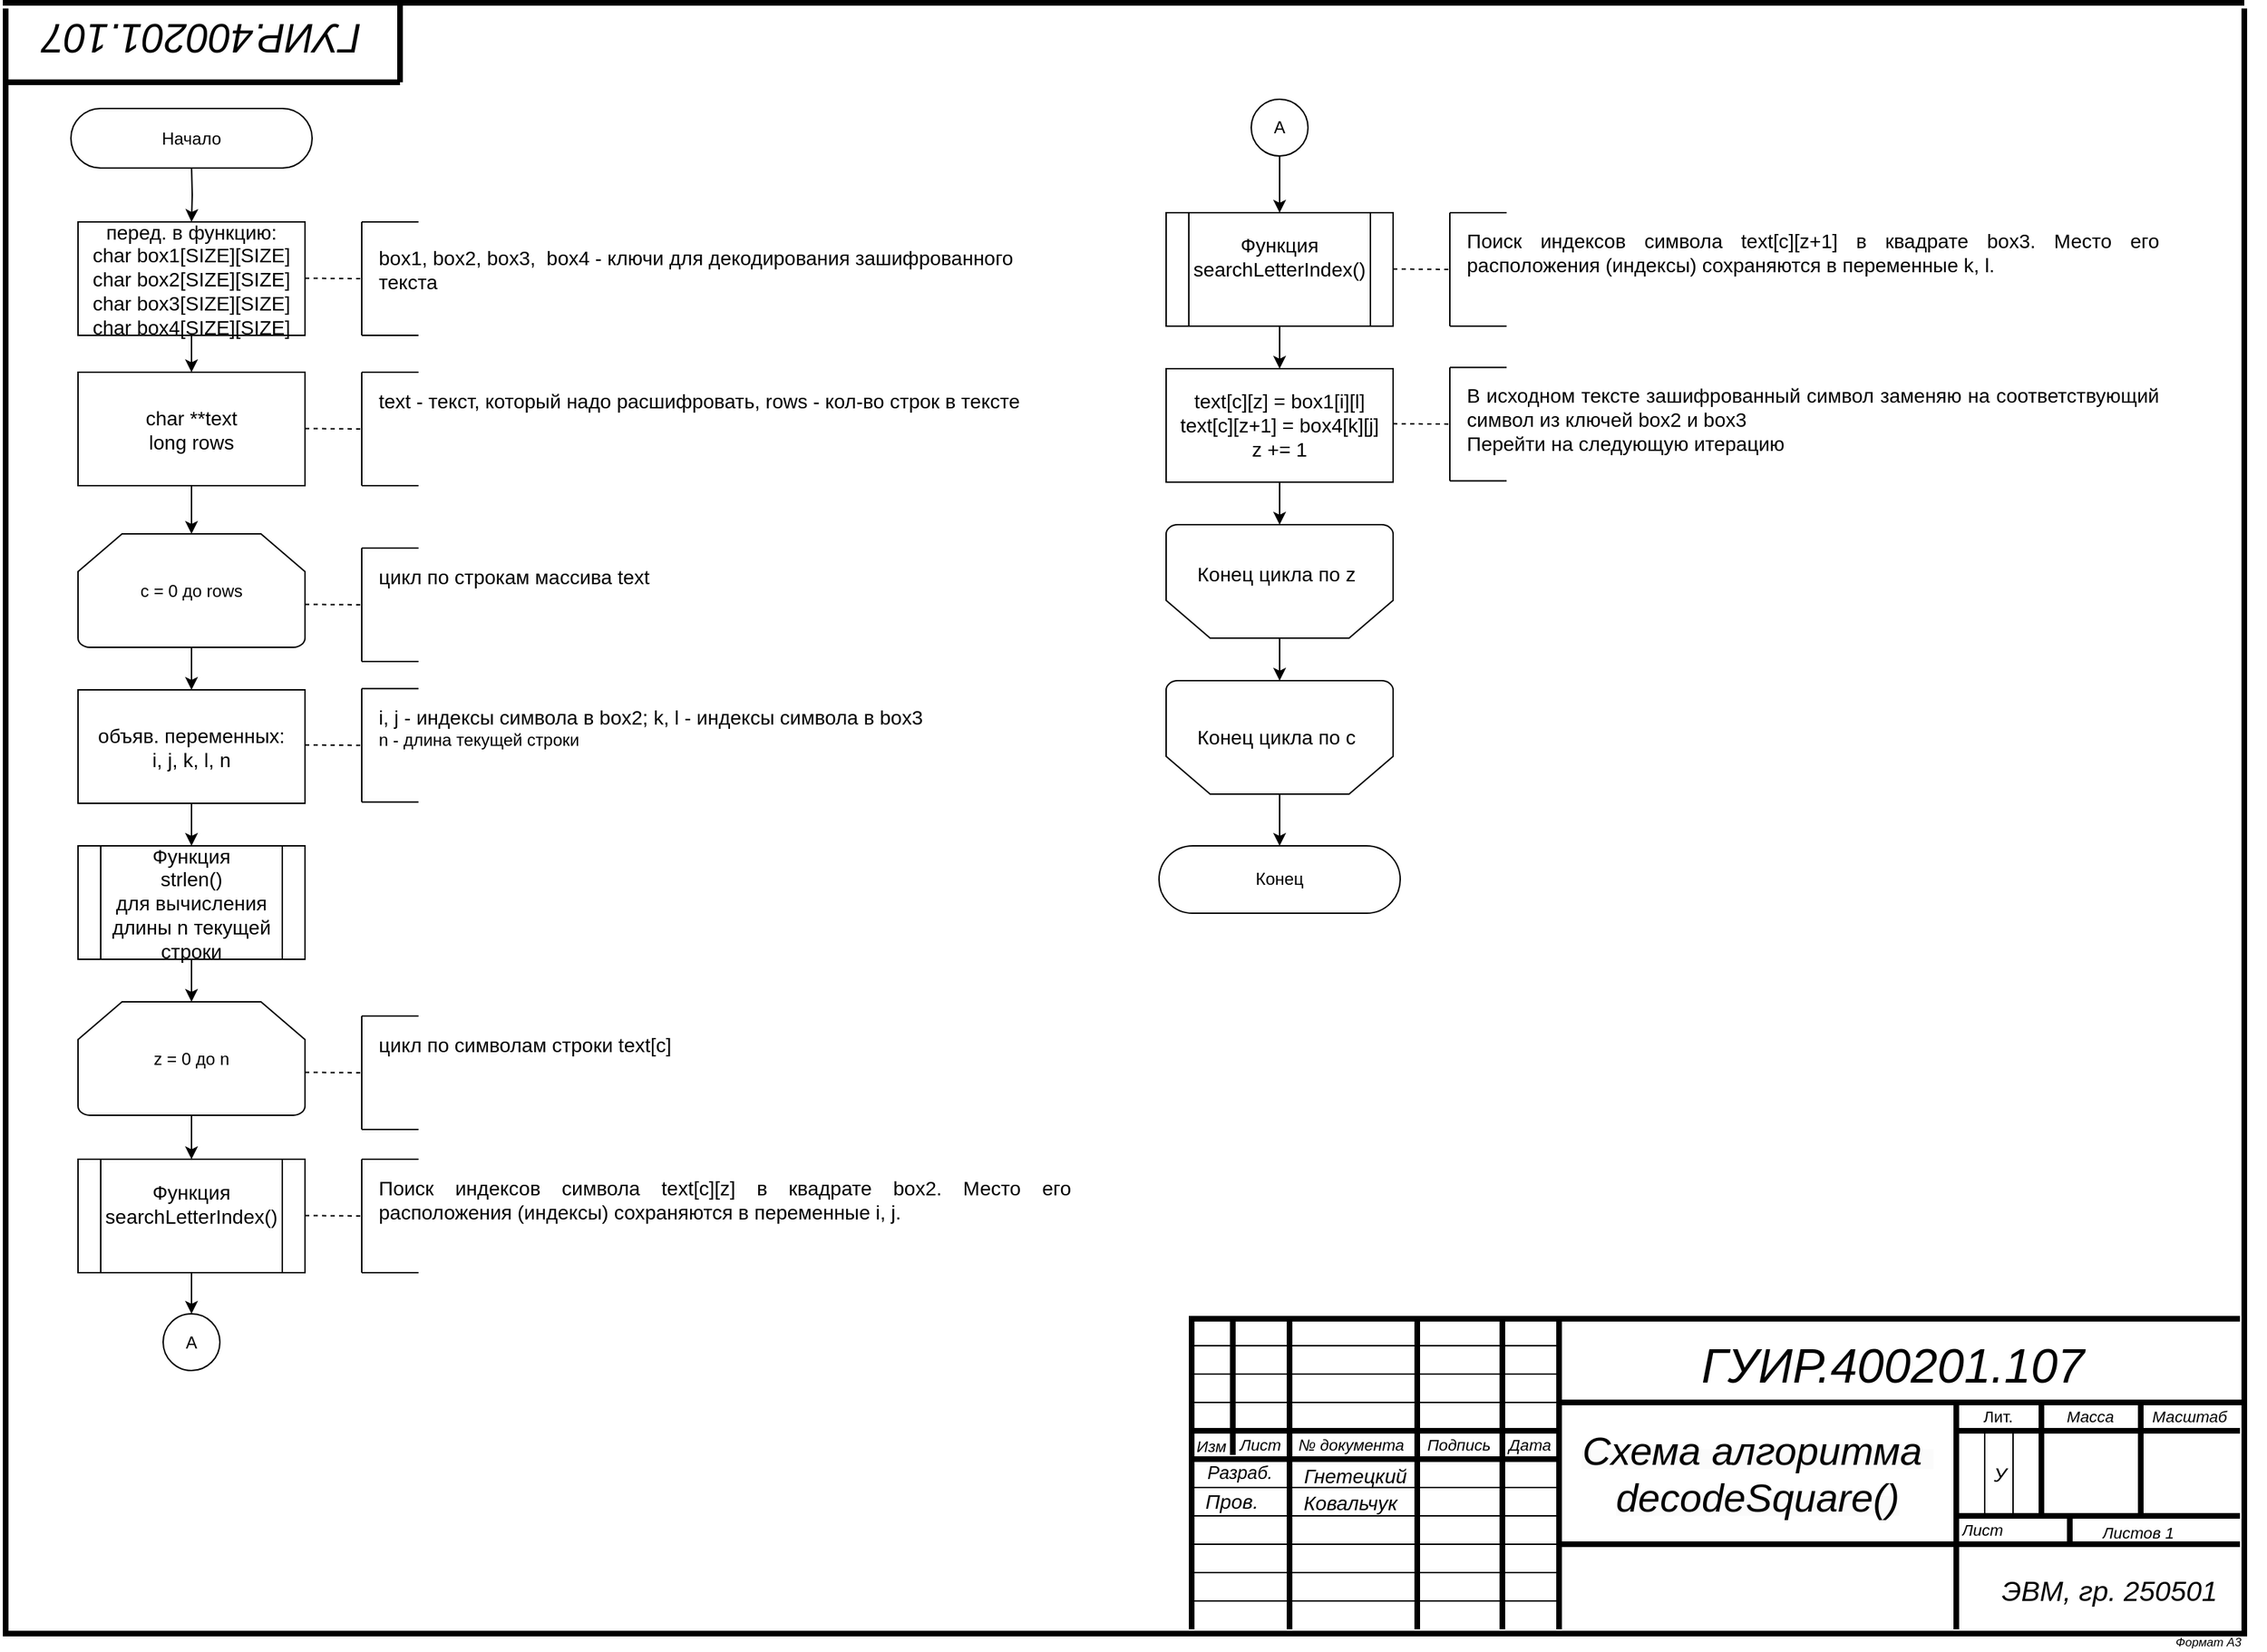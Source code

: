 <mxfile version="21.2.8" type="device">
  <diagram id="C5RBs43oDa-KdzZeNtuy" name="Page-1">
    <mxGraphModel dx="3078" dy="-94" grid="1" gridSize="10" guides="1" tooltips="1" connect="1" arrows="1" fold="1" page="1" pageScale="1" pageWidth="1654" pageHeight="1169" math="0" shadow="0">
      <root>
        <mxCell id="WIyWlLk6GJQsqaUBKTNV-0" />
        <mxCell id="WIyWlLk6GJQsqaUBKTNV-1" parent="WIyWlLk6GJQsqaUBKTNV-0" />
        <mxCell id="5qyj4D3s5fZvKze2ixG0-3" value="" style="edgeStyle=orthogonalEdgeStyle;rounded=0;orthogonalLoop=1;jettySize=auto;html=1;" parent="WIyWlLk6GJQsqaUBKTNV-1" target="MsfN7fGYeJP_VnhDN4fV-1" edge="1">
          <mxGeometry relative="1" as="geometry">
            <mxPoint x="-1475" y="1290.5" as="sourcePoint" />
          </mxGeometry>
        </mxCell>
        <mxCell id="5qyj4D3s5fZvKze2ixG0-4" value="" style="edgeStyle=orthogonalEdgeStyle;rounded=0;orthogonalLoop=1;jettySize=auto;html=1;" parent="WIyWlLk6GJQsqaUBKTNV-1" source="MsfN7fGYeJP_VnhDN4fV-1" target="MsfN7fGYeJP_VnhDN4fV-2" edge="1">
          <mxGeometry relative="1" as="geometry" />
        </mxCell>
        <mxCell id="MsfN7fGYeJP_VnhDN4fV-1" value="&lt;font style=&quot;font-size: 14px;&quot;&gt;перед. в функцию:&lt;br&gt;char box1[SIZE][SIZE]&lt;br&gt;char box2[SIZE][SIZE]&lt;br&gt;char box3[SIZE][SIZE]&lt;br&gt;char box4[SIZE][SIZE]&lt;br&gt;&lt;/font&gt;" style="rounded=0;whiteSpace=wrap;html=1;" parent="WIyWlLk6GJQsqaUBKTNV-1" vertex="1">
          <mxGeometry x="-1555" y="1330.5" width="160" height="80" as="geometry" />
        </mxCell>
        <mxCell id="D5rHdZOpdHP-164dOUMD-40" value="" style="edgeStyle=orthogonalEdgeStyle;rounded=0;orthogonalLoop=1;jettySize=auto;html=1;" parent="WIyWlLk6GJQsqaUBKTNV-1" source="MsfN7fGYeJP_VnhDN4fV-2" target="D5rHdZOpdHP-164dOUMD-1" edge="1">
          <mxGeometry relative="1" as="geometry" />
        </mxCell>
        <mxCell id="MsfN7fGYeJP_VnhDN4fV-2" value="&lt;font style=&quot;font-size: 14px;&quot;&gt;char **text&lt;br&gt;long rows&lt;br&gt;&lt;/font&gt;" style="rounded=0;whiteSpace=wrap;html=1;" parent="WIyWlLk6GJQsqaUBKTNV-1" vertex="1">
          <mxGeometry x="-1555" y="1436.5" width="160" height="80" as="geometry" />
        </mxCell>
        <mxCell id="MsfN7fGYeJP_VnhDN4fV-4" value="" style="endArrow=none;dashed=1;html=1;rounded=0;" parent="WIyWlLk6GJQsqaUBKTNV-1" edge="1">
          <mxGeometry width="50" height="50" relative="1" as="geometry">
            <mxPoint x="-1395" y="1370.21" as="sourcePoint" />
            <mxPoint x="-1355" y="1370.5" as="targetPoint" />
          </mxGeometry>
        </mxCell>
        <mxCell id="MsfN7fGYeJP_VnhDN4fV-5" value="" style="endArrow=none;html=1;rounded=0;" parent="WIyWlLk6GJQsqaUBKTNV-1" edge="1">
          <mxGeometry width="50" height="50" relative="1" as="geometry">
            <mxPoint x="-1355" y="1410.5" as="sourcePoint" />
            <mxPoint x="-1355" y="1330.5" as="targetPoint" />
          </mxGeometry>
        </mxCell>
        <mxCell id="MsfN7fGYeJP_VnhDN4fV-6" value="" style="endArrow=none;html=1;rounded=0;" parent="WIyWlLk6GJQsqaUBKTNV-1" edge="1">
          <mxGeometry width="50" height="50" relative="1" as="geometry">
            <mxPoint x="-1355" y="1330.5" as="sourcePoint" />
            <mxPoint x="-1315" y="1330.5" as="targetPoint" />
          </mxGeometry>
        </mxCell>
        <mxCell id="MsfN7fGYeJP_VnhDN4fV-7" value="" style="endArrow=none;html=1;rounded=0;" parent="WIyWlLk6GJQsqaUBKTNV-1" edge="1">
          <mxGeometry width="50" height="50" relative="1" as="geometry">
            <mxPoint x="-1355" y="1410.5" as="sourcePoint" />
            <mxPoint x="-1315" y="1410.5" as="targetPoint" />
          </mxGeometry>
        </mxCell>
        <mxCell id="MsfN7fGYeJP_VnhDN4fV-8" value="&lt;div style=&quot;&quot;&gt;&lt;span style=&quot;font-size: 14px;&quot;&gt;box1, box2, box3,&amp;nbsp; box4 - ключи для декодирования зашифрованного текста&lt;/span&gt;&lt;/div&gt;" style="text;whiteSpace=wrap;html=1;" parent="WIyWlLk6GJQsqaUBKTNV-1" vertex="1">
          <mxGeometry x="-1345" y="1340.5" width="490" height="70" as="geometry" />
        </mxCell>
        <mxCell id="kpHMm3zoIc228FeDCIH7-0" value="" style="endArrow=none;dashed=1;html=1;rounded=0;" parent="WIyWlLk6GJQsqaUBKTNV-1" edge="1">
          <mxGeometry width="50" height="50" relative="1" as="geometry">
            <mxPoint x="-1395" y="1476.21" as="sourcePoint" />
            <mxPoint x="-1355" y="1476.5" as="targetPoint" />
          </mxGeometry>
        </mxCell>
        <mxCell id="kpHMm3zoIc228FeDCIH7-1" value="" style="endArrow=none;html=1;rounded=0;" parent="WIyWlLk6GJQsqaUBKTNV-1" edge="1">
          <mxGeometry width="50" height="50" relative="1" as="geometry">
            <mxPoint x="-1355" y="1516.5" as="sourcePoint" />
            <mxPoint x="-1355" y="1436.5" as="targetPoint" />
          </mxGeometry>
        </mxCell>
        <mxCell id="kpHMm3zoIc228FeDCIH7-2" value="" style="endArrow=none;html=1;rounded=0;" parent="WIyWlLk6GJQsqaUBKTNV-1" edge="1">
          <mxGeometry width="50" height="50" relative="1" as="geometry">
            <mxPoint x="-1355" y="1436.5" as="sourcePoint" />
            <mxPoint x="-1315" y="1436.5" as="targetPoint" />
          </mxGeometry>
        </mxCell>
        <mxCell id="kpHMm3zoIc228FeDCIH7-3" value="" style="endArrow=none;html=1;rounded=0;" parent="WIyWlLk6GJQsqaUBKTNV-1" edge="1">
          <mxGeometry width="50" height="50" relative="1" as="geometry">
            <mxPoint x="-1355" y="1516.5" as="sourcePoint" />
            <mxPoint x="-1315" y="1516.5" as="targetPoint" />
          </mxGeometry>
        </mxCell>
        <mxCell id="kpHMm3zoIc228FeDCIH7-4" value="&lt;span style=&quot;text-align: center;&quot;&gt;&lt;span style=&quot;font-size: 14px;&quot;&gt;text - текст, который надо расшифровать, rows - кол-во строк в тексте&lt;/span&gt;&lt;br&gt;&lt;/span&gt;" style="text;whiteSpace=wrap;html=1;" parent="WIyWlLk6GJQsqaUBKTNV-1" vertex="1">
          <mxGeometry x="-1345" y="1441.5" width="490" height="70" as="geometry" />
        </mxCell>
        <mxCell id="D5rHdZOpdHP-164dOUMD-41" value="" style="edgeStyle=orthogonalEdgeStyle;rounded=0;orthogonalLoop=1;jettySize=auto;html=1;" parent="WIyWlLk6GJQsqaUBKTNV-1" source="D5rHdZOpdHP-164dOUMD-1" target="D5rHdZOpdHP-164dOUMD-4" edge="1">
          <mxGeometry relative="1" as="geometry" />
        </mxCell>
        <mxCell id="D5rHdZOpdHP-164dOUMD-1" value="с = 0 до rows&lt;br&gt;" style="strokeWidth=1;html=1;shape=mxgraph.flowchart.loop_limit;whiteSpace=wrap;" parent="WIyWlLk6GJQsqaUBKTNV-1" vertex="1">
          <mxGeometry x="-1555" y="1550.5" width="160" height="80" as="geometry" />
        </mxCell>
        <mxCell id="D5rHdZOpdHP-164dOUMD-72" value="" style="edgeStyle=orthogonalEdgeStyle;rounded=0;orthogonalLoop=1;jettySize=auto;html=1;" parent="WIyWlLk6GJQsqaUBKTNV-1" source="D5rHdZOpdHP-164dOUMD-3" target="D5rHdZOpdHP-164dOUMD-5" edge="1">
          <mxGeometry relative="1" as="geometry" />
        </mxCell>
        <mxCell id="D5rHdZOpdHP-164dOUMD-3" value="&lt;font style=&quot;font-size: 14px;&quot;&gt;Функция&lt;br&gt;strlen()&lt;br&gt;для вычисления длины n текущей строки&lt;br&gt;&lt;/font&gt;" style="shape=process;whiteSpace=wrap;html=1;backgroundOutline=1;" parent="WIyWlLk6GJQsqaUBKTNV-1" vertex="1">
          <mxGeometry x="-1555" y="1770.5" width="160" height="80" as="geometry" />
        </mxCell>
        <mxCell id="D5rHdZOpdHP-164dOUMD-42" value="" style="edgeStyle=orthogonalEdgeStyle;rounded=0;orthogonalLoop=1;jettySize=auto;html=1;" parent="WIyWlLk6GJQsqaUBKTNV-1" source="D5rHdZOpdHP-164dOUMD-4" target="D5rHdZOpdHP-164dOUMD-3" edge="1">
          <mxGeometry relative="1" as="geometry" />
        </mxCell>
        <mxCell id="D5rHdZOpdHP-164dOUMD-4" value="&lt;font style=&quot;font-size: 14px;&quot;&gt;объяв. переменных:&lt;br&gt;i, j, k, l, n&lt;br&gt;&lt;/font&gt;" style="rounded=0;whiteSpace=wrap;html=1;" parent="WIyWlLk6GJQsqaUBKTNV-1" vertex="1">
          <mxGeometry x="-1555" y="1660.5" width="160" height="80" as="geometry" />
        </mxCell>
        <mxCell id="D5rHdZOpdHP-164dOUMD-71" value="" style="edgeStyle=orthogonalEdgeStyle;rounded=0;orthogonalLoop=1;jettySize=auto;html=1;" parent="WIyWlLk6GJQsqaUBKTNV-1" source="D5rHdZOpdHP-164dOUMD-5" target="D5rHdZOpdHP-164dOUMD-6" edge="1">
          <mxGeometry relative="1" as="geometry" />
        </mxCell>
        <mxCell id="D5rHdZOpdHP-164dOUMD-5" value="z = 0 до n&lt;br&gt;" style="strokeWidth=1;html=1;shape=mxgraph.flowchart.loop_limit;whiteSpace=wrap;" parent="WIyWlLk6GJQsqaUBKTNV-1" vertex="1">
          <mxGeometry x="-1555" y="1880.5" width="160" height="80" as="geometry" />
        </mxCell>
        <mxCell id="u3jmGrUwN9S6ooUlWrMw-3" value="" style="edgeStyle=orthogonalEdgeStyle;rounded=0;orthogonalLoop=1;jettySize=auto;html=1;" parent="WIyWlLk6GJQsqaUBKTNV-1" source="D5rHdZOpdHP-164dOUMD-6" target="u3jmGrUwN9S6ooUlWrMw-2" edge="1">
          <mxGeometry relative="1" as="geometry" />
        </mxCell>
        <mxCell id="D5rHdZOpdHP-164dOUMD-6" value="&lt;font style=&quot;font-size: 14px;&quot;&gt;Функция&lt;br&gt;searchLetterIndex()&lt;br&gt;&lt;br&gt;&lt;/font&gt;" style="shape=process;whiteSpace=wrap;html=1;backgroundOutline=1;" parent="WIyWlLk6GJQsqaUBKTNV-1" vertex="1">
          <mxGeometry x="-1555" y="1991.5" width="160" height="80" as="geometry" />
        </mxCell>
        <mxCell id="D5rHdZOpdHP-164dOUMD-12" value="" style="endArrow=none;dashed=1;html=1;rounded=0;" parent="WIyWlLk6GJQsqaUBKTNV-1" edge="1">
          <mxGeometry width="50" height="50" relative="1" as="geometry">
            <mxPoint x="-1395" y="2031.21" as="sourcePoint" />
            <mxPoint x="-1355" y="2031.5" as="targetPoint" />
          </mxGeometry>
        </mxCell>
        <mxCell id="D5rHdZOpdHP-164dOUMD-13" value="" style="endArrow=none;html=1;rounded=0;" parent="WIyWlLk6GJQsqaUBKTNV-1" edge="1">
          <mxGeometry width="50" height="50" relative="1" as="geometry">
            <mxPoint x="-1355" y="2071.5" as="sourcePoint" />
            <mxPoint x="-1355" y="1991.5" as="targetPoint" />
          </mxGeometry>
        </mxCell>
        <mxCell id="D5rHdZOpdHP-164dOUMD-14" value="" style="endArrow=none;html=1;rounded=0;" parent="WIyWlLk6GJQsqaUBKTNV-1" edge="1">
          <mxGeometry width="50" height="50" relative="1" as="geometry">
            <mxPoint x="-1355" y="1991.5" as="sourcePoint" />
            <mxPoint x="-1315" y="1991.5" as="targetPoint" />
          </mxGeometry>
        </mxCell>
        <mxCell id="D5rHdZOpdHP-164dOUMD-15" value="" style="endArrow=none;html=1;rounded=0;" parent="WIyWlLk6GJQsqaUBKTNV-1" edge="1">
          <mxGeometry width="50" height="50" relative="1" as="geometry">
            <mxPoint x="-1355" y="2071.5" as="sourcePoint" />
            <mxPoint x="-1315" y="2071.5" as="targetPoint" />
          </mxGeometry>
        </mxCell>
        <mxCell id="D5rHdZOpdHP-164dOUMD-16" value="&lt;p style=&quot;margin: 0cm; text-align: justify; text-indent: 0cm;&quot; class=&quot;a0&quot;&gt;&lt;font style=&quot;font-size: 14px;&quot;&gt;Поиск индексов символа text[c][z] в квадрате box2. Место его расположения (индексы) сохраняются в переменные i, j.&lt;/font&gt;&lt;/p&gt;" style="text;whiteSpace=wrap;html=1;" parent="WIyWlLk6GJQsqaUBKTNV-1" vertex="1">
          <mxGeometry x="-1345" y="1996.5" width="490" height="70" as="geometry" />
        </mxCell>
        <mxCell id="D5rHdZOpdHP-164dOUMD-65" value="" style="edgeStyle=orthogonalEdgeStyle;rounded=0;orthogonalLoop=1;jettySize=auto;html=1;" parent="WIyWlLk6GJQsqaUBKTNV-1" source="D5rHdZOpdHP-164dOUMD-18" target="D5rHdZOpdHP-164dOUMD-24" edge="1">
          <mxGeometry relative="1" as="geometry" />
        </mxCell>
        <mxCell id="D5rHdZOpdHP-164dOUMD-18" value="&lt;font style=&quot;font-size: 14px;&quot;&gt;Функция&lt;br&gt;searchLetterIndex()&lt;br&gt;&lt;br&gt;&lt;/font&gt;" style="shape=process;whiteSpace=wrap;html=1;backgroundOutline=1;" parent="WIyWlLk6GJQsqaUBKTNV-1" vertex="1">
          <mxGeometry x="-788" y="1324" width="160" height="80" as="geometry" />
        </mxCell>
        <mxCell id="D5rHdZOpdHP-164dOUMD-19" value="" style="endArrow=none;dashed=1;html=1;rounded=0;" parent="WIyWlLk6GJQsqaUBKTNV-1" edge="1">
          <mxGeometry width="50" height="50" relative="1" as="geometry">
            <mxPoint x="-628" y="1363.71" as="sourcePoint" />
            <mxPoint x="-588" y="1364" as="targetPoint" />
          </mxGeometry>
        </mxCell>
        <mxCell id="D5rHdZOpdHP-164dOUMD-20" value="" style="endArrow=none;html=1;rounded=0;" parent="WIyWlLk6GJQsqaUBKTNV-1" edge="1">
          <mxGeometry width="50" height="50" relative="1" as="geometry">
            <mxPoint x="-588" y="1404" as="sourcePoint" />
            <mxPoint x="-588" y="1324" as="targetPoint" />
          </mxGeometry>
        </mxCell>
        <mxCell id="D5rHdZOpdHP-164dOUMD-21" value="" style="endArrow=none;html=1;rounded=0;" parent="WIyWlLk6GJQsqaUBKTNV-1" edge="1">
          <mxGeometry width="50" height="50" relative="1" as="geometry">
            <mxPoint x="-588" y="1324" as="sourcePoint" />
            <mxPoint x="-548" y="1324" as="targetPoint" />
          </mxGeometry>
        </mxCell>
        <mxCell id="D5rHdZOpdHP-164dOUMD-22" value="" style="endArrow=none;html=1;rounded=0;" parent="WIyWlLk6GJQsqaUBKTNV-1" edge="1">
          <mxGeometry width="50" height="50" relative="1" as="geometry">
            <mxPoint x="-588" y="1404" as="sourcePoint" />
            <mxPoint x="-548" y="1404" as="targetPoint" />
          </mxGeometry>
        </mxCell>
        <mxCell id="D5rHdZOpdHP-164dOUMD-23" value="&lt;p style=&quot;margin: 0cm; text-align: justify; text-indent: 0cm;&quot; class=&quot;a0&quot;&gt;&lt;font style=&quot;font-size: 14px;&quot;&gt;Поиск индексов символа text[c][z+1] в квадрате box3. Место его расположения (индексы) сохраняются в переменные k, l.&lt;/font&gt;&lt;/p&gt;" style="text;whiteSpace=wrap;html=1;" parent="WIyWlLk6GJQsqaUBKTNV-1" vertex="1">
          <mxGeometry x="-578" y="1329" width="490" height="70" as="geometry" />
        </mxCell>
        <mxCell id="D5rHdZOpdHP-164dOUMD-66" value="" style="edgeStyle=orthogonalEdgeStyle;rounded=0;orthogonalLoop=1;jettySize=auto;html=1;entryX=0.5;entryY=1;entryDx=0;entryDy=0;entryPerimeter=0;" parent="WIyWlLk6GJQsqaUBKTNV-1" source="D5rHdZOpdHP-164dOUMD-24" target="D5rHdZOpdHP-164dOUMD-30" edge="1">
          <mxGeometry relative="1" as="geometry" />
        </mxCell>
        <mxCell id="D5rHdZOpdHP-164dOUMD-24" value="&lt;font style=&quot;font-size: 14px;&quot;&gt;text[c][z] = box1[i][l]&lt;br&gt;text[c][z+1] = box4[k][j]&lt;br&gt;z += 1&lt;br&gt;&lt;/font&gt;" style="rounded=0;whiteSpace=wrap;html=1;" parent="WIyWlLk6GJQsqaUBKTNV-1" vertex="1">
          <mxGeometry x="-788" y="1434" width="160" height="80" as="geometry" />
        </mxCell>
        <mxCell id="D5rHdZOpdHP-164dOUMD-25" value="" style="endArrow=none;dashed=1;html=1;rounded=0;" parent="WIyWlLk6GJQsqaUBKTNV-1" edge="1">
          <mxGeometry width="50" height="50" relative="1" as="geometry">
            <mxPoint x="-628" y="1472.8" as="sourcePoint" />
            <mxPoint x="-588" y="1473.09" as="targetPoint" />
          </mxGeometry>
        </mxCell>
        <mxCell id="D5rHdZOpdHP-164dOUMD-26" value="" style="endArrow=none;html=1;rounded=0;" parent="WIyWlLk6GJQsqaUBKTNV-1" edge="1">
          <mxGeometry width="50" height="50" relative="1" as="geometry">
            <mxPoint x="-588" y="1513.09" as="sourcePoint" />
            <mxPoint x="-588" y="1433.09" as="targetPoint" />
          </mxGeometry>
        </mxCell>
        <mxCell id="D5rHdZOpdHP-164dOUMD-27" value="" style="endArrow=none;html=1;rounded=0;" parent="WIyWlLk6GJQsqaUBKTNV-1" edge="1">
          <mxGeometry width="50" height="50" relative="1" as="geometry">
            <mxPoint x="-588" y="1433.09" as="sourcePoint" />
            <mxPoint x="-548" y="1433.09" as="targetPoint" />
          </mxGeometry>
        </mxCell>
        <mxCell id="D5rHdZOpdHP-164dOUMD-28" value="" style="endArrow=none;html=1;rounded=0;" parent="WIyWlLk6GJQsqaUBKTNV-1" edge="1">
          <mxGeometry width="50" height="50" relative="1" as="geometry">
            <mxPoint x="-588" y="1513.09" as="sourcePoint" />
            <mxPoint x="-548" y="1513.09" as="targetPoint" />
          </mxGeometry>
        </mxCell>
        <mxCell id="D5rHdZOpdHP-164dOUMD-29" value="&lt;p style=&quot;margin: 0cm; text-align: justify; text-indent: 0cm;&quot; class=&quot;a0&quot;&gt;&lt;font style=&quot;font-size: 14px;&quot;&gt;В исходном тексте зашифрованный символ заменяю на соответствующий символ из ключей box2 и box3&lt;/font&gt;&lt;/p&gt;&lt;p style=&quot;margin: 0cm; text-align: justify; text-indent: 0cm;&quot; class=&quot;a0&quot;&gt;&lt;span style=&quot;font-size: 14px;&quot;&gt;Перейти на следующую итерацию&lt;/span&gt;&lt;/p&gt;" style="text;whiteSpace=wrap;html=1;" parent="WIyWlLk6GJQsqaUBKTNV-1" vertex="1">
          <mxGeometry x="-578" y="1438.09" width="490" height="70" as="geometry" />
        </mxCell>
        <mxCell id="D5rHdZOpdHP-164dOUMD-67" value="" style="edgeStyle=orthogonalEdgeStyle;rounded=0;orthogonalLoop=1;jettySize=auto;html=1;entryX=0.5;entryY=1;entryDx=0;entryDy=0;entryPerimeter=0;" parent="WIyWlLk6GJQsqaUBKTNV-1" source="D5rHdZOpdHP-164dOUMD-30" target="D5rHdZOpdHP-164dOUMD-31" edge="1">
          <mxGeometry relative="1" as="geometry" />
        </mxCell>
        <mxCell id="D5rHdZOpdHP-164dOUMD-30" value="" style="strokeWidth=1;html=1;shape=mxgraph.flowchart.loop_limit;whiteSpace=wrap;rotation=-180;" parent="WIyWlLk6GJQsqaUBKTNV-1" vertex="1">
          <mxGeometry x="-788" y="1544" width="160" height="80" as="geometry" />
        </mxCell>
        <mxCell id="D5rHdZOpdHP-164dOUMD-31" value="" style="strokeWidth=1;html=1;shape=mxgraph.flowchart.loop_limit;whiteSpace=wrap;rotation=-180;" parent="WIyWlLk6GJQsqaUBKTNV-1" vertex="1">
          <mxGeometry x="-788" y="1654" width="160" height="80" as="geometry" />
        </mxCell>
        <mxCell id="D5rHdZOpdHP-164dOUMD-32" value="&lt;p style=&quot;margin: 0cm; text-align: justify; text-indent: 0cm;&quot; class=&quot;a0&quot;&gt;&lt;span style=&quot;font-size: 14px;&quot;&gt;Конец цикла по z&lt;/span&gt;&lt;/p&gt;" style="text;whiteSpace=wrap;html=1;" parent="WIyWlLk6GJQsqaUBKTNV-1" vertex="1">
          <mxGeometry x="-768" y="1564" width="120" height="30" as="geometry" />
        </mxCell>
        <mxCell id="D5rHdZOpdHP-164dOUMD-68" value="" style="edgeStyle=orthogonalEdgeStyle;rounded=0;orthogonalLoop=1;jettySize=auto;html=1;entryX=0.5;entryY=0;entryDx=0;entryDy=0;" parent="WIyWlLk6GJQsqaUBKTNV-1" target="qWZ-l2z-JB1AM-Fq5q6x-144" edge="1">
          <mxGeometry relative="1" as="geometry">
            <mxPoint x="-708" y="1734" as="sourcePoint" />
            <mxPoint x="-708" y="1764" as="targetPoint" />
          </mxGeometry>
        </mxCell>
        <mxCell id="D5rHdZOpdHP-164dOUMD-33" value="&lt;p style=&quot;margin: 0cm; text-align: justify; text-indent: 0cm;&quot; class=&quot;a0&quot;&gt;&lt;span style=&quot;font-size: 14px;&quot;&gt;Конец цикла по c&lt;/span&gt;&lt;/p&gt;" style="text;whiteSpace=wrap;html=1;" parent="WIyWlLk6GJQsqaUBKTNV-1" vertex="1">
          <mxGeometry x="-768" y="1679" width="120" height="30" as="geometry" />
        </mxCell>
        <mxCell id="D5rHdZOpdHP-164dOUMD-50" value="" style="endArrow=none;dashed=1;html=1;rounded=0;" parent="WIyWlLk6GJQsqaUBKTNV-1" edge="1">
          <mxGeometry width="50" height="50" relative="1" as="geometry">
            <mxPoint x="-1395" y="1600.21" as="sourcePoint" />
            <mxPoint x="-1355" y="1600.5" as="targetPoint" />
          </mxGeometry>
        </mxCell>
        <mxCell id="D5rHdZOpdHP-164dOUMD-51" value="" style="endArrow=none;html=1;rounded=0;" parent="WIyWlLk6GJQsqaUBKTNV-1" edge="1">
          <mxGeometry width="50" height="50" relative="1" as="geometry">
            <mxPoint x="-1355" y="1640.5" as="sourcePoint" />
            <mxPoint x="-1355" y="1560.5" as="targetPoint" />
          </mxGeometry>
        </mxCell>
        <mxCell id="D5rHdZOpdHP-164dOUMD-52" value="" style="endArrow=none;html=1;rounded=0;" parent="WIyWlLk6GJQsqaUBKTNV-1" edge="1">
          <mxGeometry width="50" height="50" relative="1" as="geometry">
            <mxPoint x="-1355" y="1560.5" as="sourcePoint" />
            <mxPoint x="-1315" y="1560.5" as="targetPoint" />
          </mxGeometry>
        </mxCell>
        <mxCell id="D5rHdZOpdHP-164dOUMD-53" value="" style="endArrow=none;html=1;rounded=0;" parent="WIyWlLk6GJQsqaUBKTNV-1" edge="1">
          <mxGeometry width="50" height="50" relative="1" as="geometry">
            <mxPoint x="-1355" y="1640.5" as="sourcePoint" />
            <mxPoint x="-1315" y="1640.5" as="targetPoint" />
          </mxGeometry>
        </mxCell>
        <mxCell id="D5rHdZOpdHP-164dOUMD-54" value="&lt;span style=&quot;text-align: center;&quot;&gt;&lt;span style=&quot;font-size: 14px;&quot;&gt;цикл по строкам массива text&lt;/span&gt;&lt;br&gt;&lt;/span&gt;" style="text;whiteSpace=wrap;html=1;" parent="WIyWlLk6GJQsqaUBKTNV-1" vertex="1">
          <mxGeometry x="-1345" y="1565.5" width="490" height="70" as="geometry" />
        </mxCell>
        <mxCell id="D5rHdZOpdHP-164dOUMD-55" value="" style="endArrow=none;dashed=1;html=1;rounded=0;" parent="WIyWlLk6GJQsqaUBKTNV-1" edge="1">
          <mxGeometry width="50" height="50" relative="1" as="geometry">
            <mxPoint x="-1395" y="1699.34" as="sourcePoint" />
            <mxPoint x="-1355" y="1699.63" as="targetPoint" />
          </mxGeometry>
        </mxCell>
        <mxCell id="D5rHdZOpdHP-164dOUMD-56" value="" style="endArrow=none;html=1;rounded=0;" parent="WIyWlLk6GJQsqaUBKTNV-1" edge="1">
          <mxGeometry width="50" height="50" relative="1" as="geometry">
            <mxPoint x="-1355" y="1739.63" as="sourcePoint" />
            <mxPoint x="-1355" y="1659.63" as="targetPoint" />
          </mxGeometry>
        </mxCell>
        <mxCell id="D5rHdZOpdHP-164dOUMD-57" value="" style="endArrow=none;html=1;rounded=0;" parent="WIyWlLk6GJQsqaUBKTNV-1" edge="1">
          <mxGeometry width="50" height="50" relative="1" as="geometry">
            <mxPoint x="-1355" y="1659.63" as="sourcePoint" />
            <mxPoint x="-1315" y="1659.63" as="targetPoint" />
          </mxGeometry>
        </mxCell>
        <mxCell id="D5rHdZOpdHP-164dOUMD-58" value="" style="endArrow=none;html=1;rounded=0;" parent="WIyWlLk6GJQsqaUBKTNV-1" edge="1">
          <mxGeometry width="50" height="50" relative="1" as="geometry">
            <mxPoint x="-1355" y="1739.63" as="sourcePoint" />
            <mxPoint x="-1315" y="1739.63" as="targetPoint" />
          </mxGeometry>
        </mxCell>
        <mxCell id="D5rHdZOpdHP-164dOUMD-59" value="&lt;span style=&quot;text-align: center;&quot;&gt;&lt;span style=&quot;font-size: 14px;&quot;&gt;i, j - индексы символа в box2; k, l - индексы символа в box3&lt;br&gt;&lt;/span&gt;n - длина текущей строки&lt;br&gt;&lt;/span&gt;" style="text;whiteSpace=wrap;html=1;" parent="WIyWlLk6GJQsqaUBKTNV-1" vertex="1">
          <mxGeometry x="-1345" y="1664.63" width="490" height="70" as="geometry" />
        </mxCell>
        <mxCell id="D5rHdZOpdHP-164dOUMD-60" value="" style="endArrow=none;dashed=1;html=1;rounded=0;" parent="WIyWlLk6GJQsqaUBKTNV-1" edge="1">
          <mxGeometry width="50" height="50" relative="1" as="geometry">
            <mxPoint x="-1395" y="1930.21" as="sourcePoint" />
            <mxPoint x="-1355" y="1930.5" as="targetPoint" />
          </mxGeometry>
        </mxCell>
        <mxCell id="D5rHdZOpdHP-164dOUMD-61" value="" style="endArrow=none;html=1;rounded=0;" parent="WIyWlLk6GJQsqaUBKTNV-1" edge="1">
          <mxGeometry width="50" height="50" relative="1" as="geometry">
            <mxPoint x="-1355" y="1970.5" as="sourcePoint" />
            <mxPoint x="-1355" y="1890.5" as="targetPoint" />
          </mxGeometry>
        </mxCell>
        <mxCell id="D5rHdZOpdHP-164dOUMD-62" value="" style="endArrow=none;html=1;rounded=0;" parent="WIyWlLk6GJQsqaUBKTNV-1" edge="1">
          <mxGeometry width="50" height="50" relative="1" as="geometry">
            <mxPoint x="-1355" y="1890.5" as="sourcePoint" />
            <mxPoint x="-1315" y="1890.5" as="targetPoint" />
          </mxGeometry>
        </mxCell>
        <mxCell id="D5rHdZOpdHP-164dOUMD-63" value="" style="endArrow=none;html=1;rounded=0;" parent="WIyWlLk6GJQsqaUBKTNV-1" edge="1">
          <mxGeometry width="50" height="50" relative="1" as="geometry">
            <mxPoint x="-1355" y="1970.5" as="sourcePoint" />
            <mxPoint x="-1315" y="1970.5" as="targetPoint" />
          </mxGeometry>
        </mxCell>
        <mxCell id="D5rHdZOpdHP-164dOUMD-64" value="&lt;span style=&quot;text-align: center;&quot;&gt;&lt;span style=&quot;font-size: 14px;&quot;&gt;цикл по символам строки text[c]&lt;/span&gt;&lt;br&gt;&lt;/span&gt;" style="text;whiteSpace=wrap;html=1;" parent="WIyWlLk6GJQsqaUBKTNV-1" vertex="1">
          <mxGeometry x="-1345" y="1895.5" width="490" height="70" as="geometry" />
        </mxCell>
        <mxCell id="u3jmGrUwN9S6ooUlWrMw-2" value="А" style="ellipse;whiteSpace=wrap;html=1;aspect=fixed;" parent="WIyWlLk6GJQsqaUBKTNV-1" vertex="1">
          <mxGeometry x="-1495" y="2100.5" width="40" height="40" as="geometry" />
        </mxCell>
        <mxCell id="u3jmGrUwN9S6ooUlWrMw-5" value="" style="edgeStyle=orthogonalEdgeStyle;rounded=0;orthogonalLoop=1;jettySize=auto;html=1;" parent="WIyWlLk6GJQsqaUBKTNV-1" source="u3jmGrUwN9S6ooUlWrMw-4" target="D5rHdZOpdHP-164dOUMD-18" edge="1">
          <mxGeometry relative="1" as="geometry" />
        </mxCell>
        <mxCell id="u3jmGrUwN9S6ooUlWrMw-4" value="А" style="ellipse;whiteSpace=wrap;html=1;aspect=fixed;" parent="WIyWlLk6GJQsqaUBKTNV-1" vertex="1">
          <mxGeometry x="-728" y="1244" width="40" height="40" as="geometry" />
        </mxCell>
        <UserObject label="" tags="Фон" id="qWZ-l2z-JB1AM-Fq5q6x-0">
          <mxCell style="vsdxID=123;edgeStyle=none;startArrow=none;endArrow=none;startSize=5;endSize=5;strokeWidth=4;strokeColor=#000000;spacingTop=-1;spacingBottom=-1;spacingLeft=-1;spacingRight=-1;verticalAlign=middle;html=1;labelBackgroundColor=#ffffff;rounded=0;" parent="WIyWlLk6GJQsqaUBKTNV-1" edge="1">
            <mxGeometry relative="1" as="geometry">
              <Array as="points" />
              <mxPoint x="-28" y="1176" as="sourcePoint" />
              <mxPoint x="-1608" y="1176" as="targetPoint" />
            </mxGeometry>
          </mxCell>
        </UserObject>
        <UserObject label="" tags="Фон" id="qWZ-l2z-JB1AM-Fq5q6x-1">
          <mxCell style="vsdxID=124;fillColor=none;gradientColor=none;points=[];labelBackgroundColor=none;rounded=0;strokeColor=none;html=1;whiteSpace=wrap;" parent="WIyWlLk6GJQsqaUBKTNV-1" vertex="1">
            <mxGeometry x="-770" y="2104" width="742" height="234" as="geometry" />
          </mxCell>
        </UserObject>
        <mxCell id="qWZ-l2z-JB1AM-Fq5q6x-2" style="vsdxID=125;fillColor=#FFFFFF;gradientColor=none;shape=stencil(nY9LDoAgDERP0z3SI/i5BwkoRAUC+Lu9kGo0Lt3NtK/tFLCOWngFnMUU3Kg2I5MGbIBzY7UKJmUF2ALWvQtqCG6xkrwXhSxqdmvZsNNcxViZ4ewgT64jdDL2hf4E7wsXmsWThd549765c4l+xvYE);strokeColor=#000000;strokeWidth=4;spacingTop=-1;spacingBottom=-1;spacingLeft=-1;spacingRight=-1;points=[];labelBackgroundColor=#ffffff;rounded=0;html=1;whiteSpace=wrap;" parent="qWZ-l2z-JB1AM-Fq5q6x-1" vertex="1">
          <mxGeometry width="739" height="219" as="geometry" />
        </mxCell>
        <mxCell id="qWZ-l2z-JB1AM-Fq5q6x-3" value="&lt;div style=&quot;font-size: 1px&quot;&gt;&lt;font style=&quot;font-size:11.29px;font-family:Arial;color:#000000;direction:ltr;letter-spacing:0px;line-height:120%;opacity:1&quot;&gt;&lt;i&gt;№ документа&lt;br/&gt;&lt;/i&gt;&lt;/font&gt;&lt;/div&gt;" style="verticalAlign=middle;align=center;overflow=width;vsdxID=151;fillColor=none;gradientColor=none;shape=stencil(nZBLDoAgDERP0z3SIyjew0SURgSD+Lu9kMZoXLhwN9O+tukAlrNpJg1SzDH4QW/URgNYgZTkjA4UkwJUgGXng+6DX1zLfmoymdXo17xh5zmRJ6Q42BWCfc2oJfdAr+Yv+AP9Cb7OJ3H/2JG1HNGz/84klThPVCc=);strokeColor=none;strokeWidth=4;spacingTop=-1;spacingBottom=-1;spacingLeft=-1;spacingRight=-1;points=[];labelBackgroundColor=none;rounded=0;html=1;whiteSpace=wrap;" parent="qWZ-l2z-JB1AM-Fq5q6x-1" vertex="1">
          <mxGeometry x="69" y="81" width="87" height="15" as="geometry" />
        </mxCell>
        <mxCell id="qWZ-l2z-JB1AM-Fq5q6x-4" value="&lt;div style=&quot;font-size: 1px&quot;&gt;&lt;font style=&quot;font-size:11.29px;font-family:Arial;color:#000000;direction:ltr;letter-spacing:0px;line-height:120%;opacity:1&quot;&gt;&lt;i&gt;Подпись&lt;br/&gt;&lt;/i&gt;&lt;/font&gt;&lt;/div&gt;" style="verticalAlign=middle;align=center;overflow=width;vsdxID=152;fillColor=none;gradientColor=none;shape=stencil(nZBLDoAgDERP0z3SIyjew0SURgSD+Lu9kMZoXLhwN9O+tukAlrNpJg1SzDH4QW/URgNYgZTkjA4UkwJUgGXng+6DX1zLfmoymdXo17xh5zmRJ6Q42BWCfc2oJfdAr+Yv+AP9Cb7OJ3H/2JG1HNGz/84klThPVCc=);strokeColor=none;strokeWidth=4;spacingTop=-1;spacingBottom=-1;spacingLeft=-1;spacingRight=-1;points=[];labelBackgroundColor=none;rounded=0;html=1;whiteSpace=wrap;" parent="qWZ-l2z-JB1AM-Fq5q6x-1" vertex="1">
          <mxGeometry x="161" y="81" width="55" height="15" as="geometry" />
        </mxCell>
        <mxCell id="qWZ-l2z-JB1AM-Fq5q6x-5" value="&lt;div style=&quot;font-size: 1px&quot;&gt;&lt;font style=&quot;font-size:11.29px;font-family:Arial;color:#000000;direction:ltr;letter-spacing:0px;line-height:120%;opacity:1&quot;&gt;&lt;i&gt;Дата&lt;br/&gt;&lt;/i&gt;&lt;/font&gt;&lt;/div&gt;" style="verticalAlign=middle;align=center;overflow=width;vsdxID=153;fillColor=none;gradientColor=none;shape=stencil(nZBLDoAgDERP0z3SIyjew0SURgSD+Lu9kMZoXLhwN9O+tukAlrNpJg1SzDH4QW/URgNYgZTkjA4UkwJUgGXng+6DX1zLfmoymdXo17xh5zmRJ6Q42BWCfc2oJfdAr+Yv+AP9Cb7OJ3H/2JG1HNGz/84klThPVCc=);strokeColor=none;strokeWidth=4;spacingTop=-1;spacingBottom=-1;spacingLeft=-1;spacingRight=-1;points=[];labelBackgroundColor=none;rounded=0;html=1;whiteSpace=wrap;" parent="qWZ-l2z-JB1AM-Fq5q6x-1" vertex="1">
          <mxGeometry x="221" y="81" width="35" height="15" as="geometry" />
        </mxCell>
        <mxCell id="qWZ-l2z-JB1AM-Fq5q6x-6" value="&lt;div style=&quot;font-size: 1px&quot;&gt;&lt;font style=&quot;font-size:11.29px;font-family:Arial;color:#000000;direction:ltr;letter-spacing:0px;line-height:120%;opacity:1&quot;&gt;Лит.&lt;br/&gt;&lt;/font&gt;&lt;/div&gt;" style="verticalAlign=middle;align=center;overflow=width;vsdxID=154;fillColor=none;gradientColor=none;shape=stencil(nZBLDoAgDERP0z3SIyjew0SURgSD+Lu9kMZoXLhwN9O+tukAlrNpJg1SzDH4QW/URgNYgZTkjA4UkwJUgGXng+6DX1zLfmoymdXo17xh5zmRJ6Q42BWCfc2oJfdAr+Yv+AP9Cb7OJ3H/2JG1HNGz/84klThPVCc=);strokeColor=none;strokeWidth=4;spacingTop=-1;spacingBottom=-1;spacingLeft=-1;spacingRight=-1;points=[];labelBackgroundColor=none;rounded=0;html=1;whiteSpace=wrap;" parent="qWZ-l2z-JB1AM-Fq5q6x-1" vertex="1">
          <mxGeometry x="541" y="61" width="55" height="15" as="geometry" />
        </mxCell>
        <mxCell id="qWZ-l2z-JB1AM-Fq5q6x-7" value="&lt;div style=&quot;font-size: 1px&quot;&gt;&lt;font style=&quot;font-size:11.29px;font-family:Arial;color:#000000;direction:ltr;letter-spacing:0px;line-height:120%;opacity:1&quot;&gt;&lt;i&gt;Масса&lt;br/&gt;&lt;/i&gt;&lt;/font&gt;&lt;/div&gt;" style="verticalAlign=middle;align=center;overflow=width;vsdxID=155;fillColor=none;gradientColor=none;shape=stencil(nZBLDoAgDERP0z3SIyjew0SURgSD+Lu9kMZoXLhwN9O+tukAlrNpJg1SzDH4QW/URgNYgZTkjA4UkwJUgGXng+6DX1zLfmoymdXo17xh5zmRJ6Q42BWCfc2oJfdAr+Yv+AP9Cb7OJ3H/2JG1HNGz/84klThPVCc=);strokeColor=none;strokeWidth=4;spacingTop=-1;spacingBottom=-1;spacingLeft=-1;spacingRight=-1;points=[];labelBackgroundColor=none;rounded=0;html=1;whiteSpace=wrap;" parent="qWZ-l2z-JB1AM-Fq5q6x-1" vertex="1">
          <mxGeometry x="601" y="61" width="65" height="15" as="geometry" />
        </mxCell>
        <mxCell id="qWZ-l2z-JB1AM-Fq5q6x-8" value="&lt;div style=&quot;font-size: 1px&quot;&gt;&lt;font style=&quot;font-size:11.29px;font-family:Arial;color:#000000;direction:ltr;letter-spacing:0px;line-height:120%;opacity:1&quot;&gt;&lt;i&gt;Масштаб&lt;br/&gt;&lt;/i&gt;&lt;/font&gt;&lt;/div&gt;" style="verticalAlign=middle;align=center;overflow=width;vsdxID=156;fillColor=none;gradientColor=none;shape=stencil(nZBLDoAgDERP0z3SIyjew0SURgSD+Lu9kMZoXLhwN9O+tukAlrNpJg1SzDH4QW/URgNYgZTkjA4UkwJUgGXng+6DX1zLfmoymdXo17xh5zmRJ6Q42BWCfc2oJfdAr+Yv+AP9Cb7OJ3H/2JG1HNGz/84klThPVCc=);strokeColor=none;strokeWidth=4;spacingTop=-1;spacingBottom=-1;spacingLeft=-1;spacingRight=-1;points=[];labelBackgroundColor=none;rounded=0;html=1;whiteSpace=wrap;" parent="qWZ-l2z-JB1AM-Fq5q6x-1" vertex="1">
          <mxGeometry x="671" y="61" width="65" height="15" as="geometry" />
        </mxCell>
        <mxCell id="qWZ-l2z-JB1AM-Fq5q6x-9" value="&lt;div style=&quot;font-size: 1px&quot;&gt;&lt;p style=&quot;text-align:left;margin-left:0;margin-right:0;margin-top:0px;margin-bottom:0px;text-indent:0;vertical-align:middle;direction:ltr;&quot;&gt;&lt;font style=&quot;font-size:11.29px;font-family:Arial;color:#000000;direction:ltr;letter-spacing:0px;line-height:120%;opacity:1&quot;&gt;&lt;i&gt;Лист&lt;/i&gt;&lt;/font&gt;&lt;font style=&quot;font-size:11.29px;font-family:Arial;color:#000000;direction:ltr;letter-spacing:0px;line-height:120%;opacity:1&quot;&gt;&lt;i&gt; &lt;br/&gt;&lt;/i&gt;&lt;/font&gt;&lt;/p&gt;&lt;/div&gt;" style="verticalAlign=middle;align=left;overflow=width;vsdxID=159;fillColor=none;gradientColor=none;shape=stencil(nZBLDoAgDERP0z3SIyjew0SURgSD+Lu9kMZoXLhwN9O+tukAlrNpJg1SzDH4QW/URgNYgZTkjA4UkwJUgGXng+6DX1zLfmoymdXo17xh5zmRJ6Q42BWCfc2oJfdAr+Yv+AP9Cb7OJ3H/2JG1HNGz/84klThPVCc=);strokeColor=none;strokeWidth=4;spacingTop=-1;spacingBottom=-1;spacingLeft=-1;spacingRight=-1;points=[];labelBackgroundColor=none;rounded=0;html=1;whiteSpace=wrap;" parent="qWZ-l2z-JB1AM-Fq5q6x-1" vertex="1">
          <mxGeometry x="543" y="141" width="75" height="15" as="geometry" />
        </mxCell>
        <mxCell id="qWZ-l2z-JB1AM-Fq5q6x-10" value="&lt;div style=&quot;font-size: 1px&quot;&gt;&lt;p style=&quot;text-align:left;margin-left:0;margin-right:0;margin-top:0px;margin-bottom:0px;text-indent:0;vertical-align:middle;direction:ltr;&quot;&gt;&lt;font style=&quot;font-size:11.29px;font-family:Arial;color:#000000;direction:ltr;letter-spacing:0px;line-height:120%;opacity:1&quot;&gt;&lt;i&gt;Листов             1&lt;/i&gt;&lt;/font&gt;&lt;font style=&quot;font-size:11.29px;font-family:Arial;color:#000000;direction:ltr;letter-spacing:0px;line-height:120%;opacity:1&quot;&gt;&lt;i&gt;&lt;br/&gt;&lt;/i&gt;&lt;/font&gt;&lt;/p&gt;&lt;/div&gt;" style="verticalAlign=middle;align=left;overflow=width;vsdxID=160;fillColor=none;gradientColor=none;shape=stencil(nZBLDoAgDERP0z3SIyjew0SURgSD+Lu9kMZoXLhwN9O+tukAlrNpJg1SzDH4QW/URgNYgZTkjA4UkwJUgGXng+6DX1zLfmoymdXo17xh5zmRJ6Q42BWCfc2oJfdAr+Yv+AP9Cb7OJ3H/2JG1HNGz/84klThPVCc=);strokeColor=none;strokeWidth=4;spacingTop=-1;spacingBottom=-1;spacingLeft=-1;spacingRight=-1;points=[];labelBackgroundColor=none;rounded=0;html=1;whiteSpace=wrap;" parent="qWZ-l2z-JB1AM-Fq5q6x-1" vertex="1">
          <mxGeometry x="642" y="141" width="115" height="19" as="geometry" />
        </mxCell>
        <mxCell id="qWZ-l2z-JB1AM-Fq5q6x-11" value="&lt;div style=&quot;font-size: 1px&quot;&gt;&lt;font style=&quot;font-size:11.29px;font-family:Arial;color:#000000;direction:ltr;letter-spacing:0px;line-height:120%;opacity:1&quot;&gt;&lt;i&gt;Изм&lt;br/&gt;&lt;/i&gt;&lt;/font&gt;&lt;/div&gt;" style="verticalAlign=middle;align=center;overflow=width;vsdxID=164;fillColor=none;gradientColor=none;shape=stencil(nZBLDoAgDERP0z3SIyjew0SURgSD+Lu9kMZoXLhwN9O+tukAlrNpJg1SzDH4QW/URgNYgZTkjA4UkwJUgGXng+6DX1zLfmoymdXo17xh5zmRJ6Q42BWCfc2oJfdAr+Yv+AP9Cb7OJ3H/2JG1HNGz/84klThPVCc=);strokeColor=none;strokeWidth=4;spacingTop=-1;spacingBottom=-1;spacingLeft=-1;spacingRight=-1;points=[];labelBackgroundColor=none;rounded=0;html=1;whiteSpace=wrap;" parent="qWZ-l2z-JB1AM-Fq5q6x-1" vertex="1">
          <mxGeometry y="82" width="28" height="15" as="geometry" />
        </mxCell>
        <mxCell id="qWZ-l2z-JB1AM-Fq5q6x-12" value="&lt;div style=&quot;font-size: 1px&quot;&gt;&lt;font style=&quot;font-size:11.29px;font-family:Arial;color:#000000;direction:ltr;letter-spacing:0px;line-height:120%;opacity:1&quot;&gt;&lt;i&gt;Лист&lt;br/&gt;&lt;/i&gt;&lt;/font&gt;&lt;/div&gt;" style="verticalAlign=middle;align=center;overflow=width;vsdxID=165;fillColor=none;gradientColor=none;shape=stencil(nZBLDoAgDERP0z3SIyjew0SURgSD+Lu9kMZoXLhwN9O+tukAlrNpJg1SzDH4QW/URgNYgZTkjA4UkwJUgGXng+6DX1zLfmoymdXo17xh5zmRJ6Q42BWCfc2oJfdAr+Yv+AP9Cb7OJ3H/2JG1HNGz/84klThPVCc=);strokeColor=none;strokeWidth=4;spacingTop=-1;spacingBottom=-1;spacingLeft=-1;spacingRight=-1;points=[];labelBackgroundColor=none;rounded=0;html=1;whiteSpace=wrap;" parent="qWZ-l2z-JB1AM-Fq5q6x-1" vertex="1">
          <mxGeometry x="31" y="81" width="35" height="15" as="geometry" />
        </mxCell>
        <mxCell id="qWZ-l2z-JB1AM-Fq5q6x-13" value="&lt;div style=&quot;font-size: 1px&quot;&gt;&lt;p style=&quot;text-align:right;margin-left:0;margin-right:0;margin-top:0px;margin-bottom:0px;text-indent:0;vertical-align:middle;direction:ltr;&quot;&gt;&lt;font style=&quot;font-size:14.11px;font-family:Arial;color:#000000;direction:ltr;letter-spacing:0px;line-height:120%;opacity:1&quot;&gt;&lt;i&gt;Пров.&lt;br/&gt;&lt;/i&gt;&lt;/font&gt;&lt;/p&gt;&lt;/div&gt;" style="verticalAlign=middle;align=right;overflow=width;vsdxID=167;fillColor=none;gradientColor=none;shape=stencil(nZBLDoAgDERP0z3SIyjew0SURgSD+Lu9kMZoXLhwN9O+tukAlrNpJg1SzDH4QW/URgNYgZTkjA4UkwJUgGXng+6DX1zLfmoymdXo17xh5zmRJ6Q42BWCfc2oJfdAr+Yv+AP9Cb7OJ3H/2JG1HNGz/84klThPVCc=);strokeColor=none;strokeWidth=4;spacingTop=-1;spacingBottom=-1;spacingLeft=-1;spacingRight=-1;points=[];labelBackgroundColor=none;rounded=0;html=1;whiteSpace=wrap;" parent="qWZ-l2z-JB1AM-Fq5q6x-1" vertex="1">
          <mxGeometry x="2" y="119" width="45" height="19" as="geometry" />
        </mxCell>
        <mxCell id="qWZ-l2z-JB1AM-Fq5q6x-14" value="&lt;div style=&quot;font-size: 1px&quot;&gt;&lt;p style=&quot;text-align:right;margin-left:0;margin-right:0;margin-top:0px;margin-bottom:0px;text-indent:0;vertical-align:middle;direction:ltr;&quot;&gt;&lt;font style=&quot;font-size:12.7px;font-family:Arial;color:#000000;direction:ltr;letter-spacing:0px;line-height:120%;opacity:1&quot;&gt;&lt;i&gt;Разраб.&lt;br/&gt;&lt;/i&gt;&lt;/font&gt;&lt;/p&gt;&lt;/div&gt;" style="verticalAlign=middle;align=right;overflow=width;vsdxID=168;fillColor=none;gradientColor=none;shape=stencil(nZBLDoAgDERP0z3SIyjew0SURgSD+Lu9kMZoXLhwN9O+tukAlrNpJg1SzDH4QW/URgNYgZTkjA4UkwJUgGXng+6DX1zLfmoymdXo17xh5zmRJ6Q42BWCfc2oJfdAr+Yv+AP9Cb7OJ3H/2JG1HNGz/84klThPVCc=);strokeColor=none;strokeWidth=4;spacingTop=-1;spacingBottom=-1;spacingLeft=-1;spacingRight=-1;points=[];labelBackgroundColor=none;rounded=0;html=1;whiteSpace=wrap;" parent="qWZ-l2z-JB1AM-Fq5q6x-1" vertex="1">
          <mxGeometry x="-2" y="101" width="59" height="15" as="geometry" />
        </mxCell>
        <UserObject label="" tags="Фон" id="qWZ-l2z-JB1AM-Fq5q6x-15">
          <mxCell style="vsdxID=126;edgeStyle=none;startArrow=none;endArrow=none;startSize=5;endSize=5;strokeWidth=4;strokeColor=#000000;spacingTop=-1;spacingBottom=-1;spacingLeft=-1;spacingRight=-1;verticalAlign=middle;html=1;labelBackgroundColor=#ffffff;rounded=0;" parent="qWZ-l2z-JB1AM-Fq5q6x-1" edge="1">
            <mxGeometry relative="1" as="geometry">
              <Array as="points" />
              <mxPoint x="741" y="59" as="sourcePoint" />
              <mxPoint x="259" y="59" as="targetPoint" />
            </mxGeometry>
          </mxCell>
        </UserObject>
        <UserObject label="" tags="Фон" id="qWZ-l2z-JB1AM-Fq5q6x-16">
          <mxCell style="vsdxID=127;edgeStyle=none;startArrow=none;endArrow=none;startSize=5;endSize=5;strokeWidth=4;strokeColor=#000000;spacingTop=-1;spacingBottom=-1;spacingLeft=-1;spacingRight=-1;verticalAlign=middle;html=1;labelBackgroundColor=#ffffff;rounded=0;" parent="qWZ-l2z-JB1AM-Fq5q6x-1" edge="1">
            <mxGeometry relative="1" as="geometry">
              <Array as="points" />
              <mxPoint x="259" y="-1" as="sourcePoint" />
              <mxPoint x="259" y="219" as="targetPoint" />
            </mxGeometry>
          </mxCell>
        </UserObject>
        <UserObject label="" tags="Фон" id="qWZ-l2z-JB1AM-Fq5q6x-17">
          <mxCell style="vsdxID=128;edgeStyle=none;startArrow=none;endArrow=none;startSize=5;endSize=5;strokeWidth=4;strokeColor=#000000;spacingTop=-1;spacingBottom=-1;spacingLeft=-1;spacingRight=-1;verticalAlign=middle;html=1;labelBackgroundColor=#ffffff;rounded=0;" parent="qWZ-l2z-JB1AM-Fq5q6x-1" edge="1">
            <mxGeometry relative="1" as="geometry">
              <Array as="points" />
              <mxPoint x="739" y="159" as="sourcePoint" />
              <mxPoint x="260" y="159" as="targetPoint" />
            </mxGeometry>
          </mxCell>
        </UserObject>
        <UserObject label="" tags="Фон" id="qWZ-l2z-JB1AM-Fq5q6x-18">
          <mxCell style="vsdxID=129;edgeStyle=none;startArrow=none;endArrow=none;startSize=5;endSize=5;strokeWidth=4;strokeColor=#000000;spacingTop=-1;spacingBottom=-1;spacingLeft=-1;spacingRight=-1;verticalAlign=middle;html=1;labelBackgroundColor=#ffffff;rounded=0;" parent="qWZ-l2z-JB1AM-Fq5q6x-1" edge="1">
            <mxGeometry relative="1" as="geometry">
              <Array as="points" />
              <mxPoint x="539" y="59" as="sourcePoint" />
              <mxPoint x="539" y="219" as="targetPoint" />
            </mxGeometry>
          </mxCell>
        </UserObject>
        <UserObject label="" tags="Фон" id="qWZ-l2z-JB1AM-Fq5q6x-19">
          <mxCell style="vsdxID=130;edgeStyle=none;startArrow=none;endArrow=none;startSize=5;endSize=5;strokeWidth=4;strokeColor=#000000;spacingTop=-1;spacingBottom=-1;spacingLeft=-1;spacingRight=-1;verticalAlign=middle;html=1;labelBackgroundColor=#ffffff;rounded=0;" parent="qWZ-l2z-JB1AM-Fq5q6x-1" edge="1">
            <mxGeometry relative="1" as="geometry">
              <mxPoint x="-1" as="offset" />
              <Array as="points" />
              <mxPoint x="539" y="79" as="sourcePoint" />
              <mxPoint x="739" y="79" as="targetPoint" />
            </mxGeometry>
          </mxCell>
        </UserObject>
        <UserObject label="" tags="Фон" id="qWZ-l2z-JB1AM-Fq5q6x-20">
          <mxCell style="vsdxID=131;edgeStyle=none;startArrow=none;endArrow=none;startSize=5;endSize=5;strokeWidth=4;strokeColor=#000000;spacingTop=-1;spacingBottom=-1;spacingLeft=-1;spacingRight=-1;verticalAlign=middle;html=1;labelBackgroundColor=#ffffff;rounded=0;" parent="qWZ-l2z-JB1AM-Fq5q6x-1" edge="1">
            <mxGeometry relative="1" as="geometry">
              <mxPoint x="-1" as="offset" />
              <Array as="points" />
              <mxPoint x="539" y="139" as="sourcePoint" />
              <mxPoint x="739" y="139" as="targetPoint" />
            </mxGeometry>
          </mxCell>
        </UserObject>
        <UserObject label="" tags="Фон" id="qWZ-l2z-JB1AM-Fq5q6x-21">
          <mxCell style="vsdxID=132;edgeStyle=none;startArrow=none;endArrow=none;startSize=5;endSize=5;strokeWidth=4;strokeColor=#000000;spacingTop=-1;spacingBottom=-1;spacingLeft=-1;spacingRight=-1;verticalAlign=middle;html=1;labelBackgroundColor=#ffffff;rounded=0;" parent="qWZ-l2z-JB1AM-Fq5q6x-1" edge="1">
            <mxGeometry relative="1" as="geometry">
              <Array as="points" />
              <mxPoint x="599" y="59" as="sourcePoint" />
              <mxPoint x="599" y="139" as="targetPoint" />
            </mxGeometry>
          </mxCell>
        </UserObject>
        <UserObject label="" tags="Фон" id="qWZ-l2z-JB1AM-Fq5q6x-22">
          <mxCell style="vsdxID=133;edgeStyle=none;startArrow=none;endArrow=none;startSize=5;endSize=5;strokeColor=#000000;spacingTop=-1;spacingBottom=-1;spacingLeft=-1;spacingRight=-1;verticalAlign=middle;html=1;labelBackgroundColor=#ffffff;rounded=0;" parent="qWZ-l2z-JB1AM-Fq5q6x-1" edge="1">
            <mxGeometry relative="1" as="geometry">
              <Array as="points" />
              <mxPoint x="559" y="79" as="sourcePoint" />
              <mxPoint x="559" y="139" as="targetPoint" />
            </mxGeometry>
          </mxCell>
        </UserObject>
        <UserObject label="" tags="Фон" id="qWZ-l2z-JB1AM-Fq5q6x-23">
          <mxCell style="vsdxID=134;edgeStyle=none;startArrow=none;endArrow=none;startSize=5;endSize=5;strokeColor=#000000;spacingTop=-1;spacingBottom=-1;spacingLeft=-1;spacingRight=-1;verticalAlign=middle;html=1;labelBackgroundColor=#ffffff;rounded=0;" parent="qWZ-l2z-JB1AM-Fq5q6x-1" edge="1">
            <mxGeometry relative="1" as="geometry">
              <Array as="points" />
              <mxPoint x="579" y="79" as="sourcePoint" />
              <mxPoint x="579" y="139" as="targetPoint" />
            </mxGeometry>
          </mxCell>
        </UserObject>
        <UserObject label="" tags="Фон" id="qWZ-l2z-JB1AM-Fq5q6x-24">
          <mxCell style="vsdxID=135;edgeStyle=none;startArrow=none;endArrow=none;startSize=5;endSize=5;strokeWidth=4;strokeColor=#000000;spacingTop=-1;spacingBottom=-1;spacingLeft=-1;spacingRight=-1;verticalAlign=middle;html=1;labelBackgroundColor=#ffffff;rounded=0;" parent="qWZ-l2z-JB1AM-Fq5q6x-1" edge="1">
            <mxGeometry relative="1" as="geometry">
              <Array as="points" />
              <mxPoint x="619" y="139" as="sourcePoint" />
              <mxPoint x="619" y="159" as="targetPoint" />
            </mxGeometry>
          </mxCell>
        </UserObject>
        <UserObject label="" tags="Фон" id="qWZ-l2z-JB1AM-Fq5q6x-25">
          <mxCell style="vsdxID=136;edgeStyle=none;startArrow=none;endArrow=none;startSize=5;endSize=5;strokeWidth=4;strokeColor=#000000;spacingTop=-1;spacingBottom=-1;spacingLeft=-1;spacingRight=-1;verticalAlign=middle;html=1;labelBackgroundColor=#ffffff;rounded=0;" parent="qWZ-l2z-JB1AM-Fq5q6x-1" edge="1">
            <mxGeometry relative="1" as="geometry">
              <Array as="points" />
              <mxPoint x="669" y="59" as="sourcePoint" />
              <mxPoint x="669" y="139" as="targetPoint" />
            </mxGeometry>
          </mxCell>
        </UserObject>
        <UserObject label="" tags="Фон" id="qWZ-l2z-JB1AM-Fq5q6x-26">
          <mxCell style="vsdxID=137;edgeStyle=none;startArrow=none;endArrow=none;startSize=5;endSize=5;strokeWidth=4;strokeColor=#000000;spacingTop=-1;spacingBottom=-1;spacingLeft=-1;spacingRight=-1;verticalAlign=middle;html=1;labelBackgroundColor=#ffffff;rounded=0;" parent="qWZ-l2z-JB1AM-Fq5q6x-1" edge="1">
            <mxGeometry relative="1" as="geometry">
              <Array as="points" />
              <mxPoint x="219" y="-1" as="sourcePoint" />
              <mxPoint x="219" y="219" as="targetPoint" />
            </mxGeometry>
          </mxCell>
        </UserObject>
        <UserObject label="" tags="Фон" id="qWZ-l2z-JB1AM-Fq5q6x-27">
          <mxCell style="vsdxID=138;edgeStyle=none;startArrow=none;endArrow=none;startSize=5;endSize=5;strokeWidth=4;strokeColor=#000000;spacingTop=-1;spacingBottom=-1;spacingLeft=-1;spacingRight=-1;verticalAlign=middle;html=1;labelBackgroundColor=#ffffff;rounded=0;" parent="qWZ-l2z-JB1AM-Fq5q6x-1" edge="1">
            <mxGeometry relative="1" as="geometry">
              <Array as="points" />
              <mxPoint x="159" y="-1" as="sourcePoint" />
              <mxPoint x="159" y="219" as="targetPoint" />
            </mxGeometry>
          </mxCell>
        </UserObject>
        <UserObject label="" tags="Фон" id="qWZ-l2z-JB1AM-Fq5q6x-28">
          <mxCell style="vsdxID=139;edgeStyle=none;startArrow=none;endArrow=none;startSize=5;endSize=5;strokeWidth=4;strokeColor=#000000;spacingTop=-1;spacingBottom=-1;spacingLeft=-1;spacingRight=-1;verticalAlign=middle;html=1;labelBackgroundColor=#ffffff;rounded=0;" parent="qWZ-l2z-JB1AM-Fq5q6x-1" edge="1">
            <mxGeometry relative="1" as="geometry">
              <Array as="points" />
              <mxPoint x="69" y="-1" as="sourcePoint" />
              <mxPoint x="69" y="219" as="targetPoint" />
            </mxGeometry>
          </mxCell>
        </UserObject>
        <UserObject label="" tags="Фон" id="qWZ-l2z-JB1AM-Fq5q6x-29">
          <mxCell style="vsdxID=140;edgeStyle=none;startArrow=none;endArrow=none;startSize=5;endSize=5;strokeColor=#000000;spacingTop=-1;spacingBottom=-1;spacingLeft=-1;spacingRight=-1;verticalAlign=middle;html=1;labelBackgroundColor=#ffffff;rounded=0;" parent="qWZ-l2z-JB1AM-Fq5q6x-1" edge="1">
            <mxGeometry relative="1" as="geometry">
              <mxPoint x="-1" as="offset" />
              <Array as="points" />
              <mxPoint y="19" as="sourcePoint" />
              <mxPoint x="259" y="19" as="targetPoint" />
            </mxGeometry>
          </mxCell>
        </UserObject>
        <UserObject label="" tags="Фон" id="qWZ-l2z-JB1AM-Fq5q6x-30">
          <mxCell style="vsdxID=141;edgeStyle=none;startArrow=none;endArrow=none;startSize=5;endSize=5;strokeColor=#000000;spacingTop=-1;spacingBottom=-1;spacingLeft=-1;spacingRight=-1;verticalAlign=middle;html=1;labelBackgroundColor=#ffffff;rounded=0;" parent="qWZ-l2z-JB1AM-Fq5q6x-1" edge="1">
            <mxGeometry relative="1" as="geometry">
              <mxPoint x="-1" as="offset" />
              <Array as="points" />
              <mxPoint y="39" as="sourcePoint" />
              <mxPoint x="259" y="39" as="targetPoint" />
            </mxGeometry>
          </mxCell>
        </UserObject>
        <UserObject label="" tags="Фон" id="qWZ-l2z-JB1AM-Fq5q6x-31">
          <mxCell style="vsdxID=142;edgeStyle=none;startArrow=none;endArrow=none;startSize=5;endSize=5;strokeColor=#000000;spacingTop=-1;spacingBottom=-1;spacingLeft=-1;spacingRight=-1;verticalAlign=middle;html=1;labelBackgroundColor=#ffffff;rounded=0;" parent="qWZ-l2z-JB1AM-Fq5q6x-1" edge="1">
            <mxGeometry relative="1" as="geometry">
              <mxPoint x="-1" as="offset" />
              <Array as="points" />
              <mxPoint y="59" as="sourcePoint" />
              <mxPoint x="259" y="59" as="targetPoint" />
            </mxGeometry>
          </mxCell>
        </UserObject>
        <UserObject label="" tags="Фон" id="qWZ-l2z-JB1AM-Fq5q6x-32">
          <mxCell style="vsdxID=143;edgeStyle=none;startArrow=none;endArrow=none;startSize=5;endSize=5;strokeWidth=4;strokeColor=#000000;spacingTop=-1;spacingBottom=-1;spacingLeft=-1;spacingRight=-1;verticalAlign=middle;html=1;labelBackgroundColor=#ffffff;rounded=0;" parent="qWZ-l2z-JB1AM-Fq5q6x-1" edge="1">
            <mxGeometry relative="1" as="geometry">
              <mxPoint x="-1" as="offset" />
              <Array as="points" />
              <mxPoint y="79" as="sourcePoint" />
              <mxPoint x="259" y="79" as="targetPoint" />
            </mxGeometry>
          </mxCell>
        </UserObject>
        <UserObject label="" tags="Фон" id="qWZ-l2z-JB1AM-Fq5q6x-33">
          <mxCell style="vsdxID=144;edgeStyle=none;startArrow=none;endArrow=none;startSize=5;endSize=5;strokeWidth=4;strokeColor=#000000;spacingTop=-1;spacingBottom=-1;spacingLeft=-1;spacingRight=-1;verticalAlign=middle;html=1;labelBackgroundColor=#ffffff;rounded=0;" parent="qWZ-l2z-JB1AM-Fq5q6x-1" edge="1">
            <mxGeometry relative="1" as="geometry">
              <mxPoint x="-1" as="offset" />
              <Array as="points" />
              <mxPoint y="99" as="sourcePoint" />
              <mxPoint x="259" y="99" as="targetPoint" />
            </mxGeometry>
          </mxCell>
        </UserObject>
        <UserObject label="" tags="Фон" id="qWZ-l2z-JB1AM-Fq5q6x-34">
          <mxCell style="vsdxID=145;edgeStyle=none;startArrow=none;endArrow=none;startSize=5;endSize=5;strokeColor=#000000;spacingTop=-1;spacingBottom=-1;spacingLeft=-1;spacingRight=-1;verticalAlign=middle;html=1;labelBackgroundColor=#ffffff;rounded=0;" parent="qWZ-l2z-JB1AM-Fq5q6x-1" edge="1">
            <mxGeometry relative="1" as="geometry">
              <mxPoint x="-1" as="offset" />
              <Array as="points" />
              <mxPoint y="119" as="sourcePoint" />
              <mxPoint x="259" y="119" as="targetPoint" />
            </mxGeometry>
          </mxCell>
        </UserObject>
        <UserObject label="" tags="Фон" id="qWZ-l2z-JB1AM-Fq5q6x-35">
          <mxCell style="vsdxID=146;edgeStyle=none;startArrow=none;endArrow=none;startSize=5;endSize=5;strokeColor=#000000;spacingTop=-1;spacingBottom=-1;spacingLeft=-1;spacingRight=-1;verticalAlign=middle;html=1;labelBackgroundColor=#ffffff;rounded=0;" parent="qWZ-l2z-JB1AM-Fq5q6x-1" edge="1">
            <mxGeometry relative="1" as="geometry">
              <mxPoint x="-1" as="offset" />
              <Array as="points" />
              <mxPoint y="139" as="sourcePoint" />
              <mxPoint x="259" y="139" as="targetPoint" />
            </mxGeometry>
          </mxCell>
        </UserObject>
        <UserObject label="" tags="Фон" id="qWZ-l2z-JB1AM-Fq5q6x-36">
          <mxCell style="vsdxID=147;edgeStyle=none;startArrow=none;endArrow=none;startSize=5;endSize=5;strokeColor=#000000;spacingTop=-1;spacingBottom=-1;spacingLeft=-1;spacingRight=-1;verticalAlign=middle;html=1;labelBackgroundColor=#ffffff;rounded=0;" parent="qWZ-l2z-JB1AM-Fq5q6x-1" edge="1">
            <mxGeometry relative="1" as="geometry">
              <mxPoint as="offset" />
              <Array as="points" />
              <mxPoint y="159" as="sourcePoint" />
              <mxPoint x="260" y="159" as="targetPoint" />
            </mxGeometry>
          </mxCell>
        </UserObject>
        <UserObject label="" tags="Фон" id="qWZ-l2z-JB1AM-Fq5q6x-37">
          <mxCell style="vsdxID=148;edgeStyle=none;startArrow=none;endArrow=none;startSize=5;endSize=5;strokeColor=#000000;spacingTop=-1;spacingBottom=-1;spacingLeft=-1;spacingRight=-1;verticalAlign=middle;html=1;labelBackgroundColor=#ffffff;rounded=0;" parent="qWZ-l2z-JB1AM-Fq5q6x-1" edge="1">
            <mxGeometry relative="1" as="geometry">
              <mxPoint x="-1" as="offset" />
              <Array as="points" />
              <mxPoint y="179" as="sourcePoint" />
              <mxPoint x="259" y="179" as="targetPoint" />
            </mxGeometry>
          </mxCell>
        </UserObject>
        <UserObject label="" tags="Фон" id="qWZ-l2z-JB1AM-Fq5q6x-38">
          <mxCell style="vsdxID=149;edgeStyle=none;startArrow=none;endArrow=none;startSize=5;endSize=5;strokeColor=#000000;spacingTop=-1;spacingBottom=-1;spacingLeft=-1;spacingRight=-1;verticalAlign=middle;html=1;labelBackgroundColor=#ffffff;rounded=0;" parent="qWZ-l2z-JB1AM-Fq5q6x-1" edge="1">
            <mxGeometry relative="1" as="geometry">
              <mxPoint x="-1" as="offset" />
              <Array as="points" />
              <mxPoint y="199" as="sourcePoint" />
              <mxPoint x="259" y="199" as="targetPoint" />
            </mxGeometry>
          </mxCell>
        </UserObject>
        <UserObject label="" tags="Фон" id="qWZ-l2z-JB1AM-Fq5q6x-39">
          <mxCell style="vsdxID=150;edgeStyle=none;startArrow=none;endArrow=none;startSize=5;endSize=5;strokeWidth=4;strokeColor=#000000;spacingTop=-1;spacingBottom=-1;spacingLeft=-1;spacingRight=-1;verticalAlign=middle;html=1;labelBackgroundColor=#ffffff;rounded=0;" parent="qWZ-l2z-JB1AM-Fq5q6x-1" edge="1">
            <mxGeometry relative="1" as="geometry">
              <Array as="points" />
              <mxPoint x="29" as="sourcePoint" />
              <mxPoint x="29" y="96" as="targetPoint" />
            </mxGeometry>
          </mxCell>
        </UserObject>
        <UserObject label="&lt;div style=&quot;font-size: 1px&quot;&gt;&lt;p style=&quot;text-align:center;margin-left:0;margin-right:0;margin-top:0px;margin-bottom:0px;text-indent:0;vertical-align:middle;direction:ltr;&quot;&gt;&lt;font style=&quot;font-size:33.87px;font-family:Arial;color:#000000;direction:ltr;letter-spacing:0px;line-height:120%;opacity:1&quot;&gt;&lt;i&gt;ГУИР.400201.107&lt;/i&gt;&lt;/font&gt;&lt;font style=&quot;font-size:33.87px;font-family:Arial;color:#000000;direction:ltr;letter-spacing:0px;line-height:120%;opacity:1&quot;&gt;&lt;i&gt;&amp;nbsp;&lt;br&gt;&lt;/i&gt;&lt;/font&gt;&lt;/p&gt;&lt;/div&gt;" tags="Фон" id="qWZ-l2z-JB1AM-Fq5q6x-40">
          <mxCell style="verticalAlign=middle;align=center;overflow=width;vsdxID=1022;fillColor=none;gradientColor=none;shape=stencil(nZBLDoAgDERP0z3SIyjew0SURgSD+Lu9kMZoXLhwN9O+tukAlrNpJg1SzDH4QW/URgNYgZTkjA4UkwJUgGXng+6DX1zLfmoymdXo17xh5zmRJ6Q42BWCfc2oJfdAr+Yv+AP9Cb7OJ3H/2JG1HNGz/84klThPVCc=);strokeColor=none;spacingTop=-1;spacingBottom=-1;spacingLeft=-1;spacingRight=-1;points=[];labelBackgroundColor=none;rounded=0;html=1;whiteSpace=wrap;" parent="qWZ-l2z-JB1AM-Fq5q6x-1" vertex="1">
            <mxGeometry x="298" y="12" width="402" height="38" as="geometry" />
          </mxCell>
        </UserObject>
        <mxCell id="qWZ-l2z-JB1AM-Fq5q6x-41" value="&lt;i style=&quot;border-color: var(--border-color); color: rgb(0, 0, 0); font-family: Arial; font-variant-ligatures: normal; font-variant-caps: normal; font-weight: 400; letter-spacing: normal; orphans: 2; text-indent: 0px; text-transform: none; widows: 2; word-spacing: 0px; -webkit-text-stroke-width: 0px; background-color: rgb(251, 251, 251); text-decoration-thickness: initial; text-decoration-style: initial; text-decoration-color: initial;&quot;&gt;&lt;font style=&quot;font-size: 27.87px;&quot;&gt;Схема алгоритма&amp;nbsp; decodeSquare()&lt;/font&gt;&lt;/i&gt;" style="text;whiteSpace=wrap;html=1;align=center;" parent="qWZ-l2z-JB1AM-Fq5q6x-1" vertex="1">
          <mxGeometry x="242" y="69.5" width="314" height="71.5" as="geometry" />
        </mxCell>
        <UserObject label="" tags="Фон" id="qWZ-l2z-JB1AM-Fq5q6x-42">
          <mxCell style="vsdxID=171;edgeStyle=none;startArrow=none;endArrow=none;startSize=5;endSize=5;strokeWidth=4;strokeColor=#000000;spacingTop=-1;spacingBottom=-1;spacingLeft=-1;spacingRight=-1;verticalAlign=middle;html=1;labelBackgroundColor=#ffffff;rounded=0;" parent="WIyWlLk6GJQsqaUBKTNV-1" edge="1">
            <mxGeometry relative="1" as="geometry">
              <Array as="points" />
              <mxPoint x="-1406" y="1232" as="sourcePoint" />
              <mxPoint x="-1606" y="1232" as="targetPoint" />
            </mxGeometry>
          </mxCell>
        </UserObject>
        <UserObject label="" tags="Фон" id="qWZ-l2z-JB1AM-Fq5q6x-43">
          <mxCell style="vsdxID=172;edgeStyle=none;startArrow=none;endArrow=none;startSize=5;endSize=5;strokeWidth=4;strokeColor=#000000;spacingTop=-1;spacingBottom=-1;spacingLeft=-1;spacingRight=-1;verticalAlign=middle;html=1;labelBackgroundColor=#ffffff;rounded=0;" parent="WIyWlLk6GJQsqaUBKTNV-1" edge="1">
            <mxGeometry relative="1" as="geometry">
              <Array as="points" />
              <mxPoint x="-1328" y="1177" as="sourcePoint" />
              <mxPoint x="-1328" y="1232" as="targetPoint" />
            </mxGeometry>
          </mxCell>
        </UserObject>
        <UserObject label="" tags="Фон" id="qWZ-l2z-JB1AM-Fq5q6x-45">
          <mxCell style="vsdxID=980;fillColor=#FFFFFF;gradientColor=none;shape=stencil(jY9LDoAgDERP0z3SIyjew0SURgSD+Lu9kMZoXBh3M+2bZgpYzqaZNEgxx+AHvVEbDWAFUpIzOlBMClABlp0Pug9+cS37qclkVqNf84WdcyInpDjYFYJ9zagl90Cv5S/4E03i7tORtfzOc//un0b8O6oT);points=[];labelBackgroundColor=#ffffff;rounded=0;html=1;whiteSpace=wrap;" parent="WIyWlLk6GJQsqaUBKTNV-1" vertex="1">
            <mxGeometry x="-1406" y="1232" width="77" height="1" as="geometry" />
          </mxCell>
        </UserObject>
        <UserObject label="" tags="Фон" id="qWZ-l2z-JB1AM-Fq5q6x-46">
          <mxCell style="vsdxID=981;edgeStyle=none;startArrow=none;endArrow=none;startSize=5;endSize=5;strokeWidth=4;strokeColor=#000000;spacingTop=-1;spacingBottom=-1;spacingLeft=-1;spacingRight=-1;verticalAlign=middle;html=1;labelBackgroundColor=#ffffff;rounded=0;" parent="WIyWlLk6GJQsqaUBKTNV-1" edge="1">
            <mxGeometry relative="1" as="geometry">
              <Array as="points" />
              <mxPoint x="-1328" y="1232" as="sourcePoint" />
              <mxPoint x="-1529" y="1232" as="targetPoint" />
            </mxGeometry>
          </mxCell>
        </UserObject>
        <UserObject label="&lt;div style=&quot;font-size: 1px&quot;&gt;&lt;font style=&quot;font-size:14.11px;font-family:Arial;color:#000000;direction:ltr;letter-spacing:0px;line-height:120%;opacity:1&quot;&gt;&lt;i&gt;У&lt;br/&gt;&lt;/i&gt;&lt;/font&gt;&lt;/div&gt;" tags="Фон" id="qWZ-l2z-JB1AM-Fq5q6x-47">
          <mxCell style="verticalAlign=middle;align=center;overflow=width;vsdxID=1023;fillColor=none;gradientColor=none;shape=stencil(nZBLDoAgDERP0z3SIyjew0SURgSD+Lu9kMZoXLhwN9O+tukAlrNpJg1SzDH4QW/URgNYgZTkjA4UkwJUgGXng+6DX1zLfmoymdXo17xh5zmRJ6Q42BWCfc2oJfdAr+Yv+AP9Cb7OJ3H/2JG1HNGz/84klThPVCc=);strokeColor=none;spacingTop=-1;spacingBottom=-1;spacingLeft=-1;spacingRight=-1;points=[];labelBackgroundColor=none;rounded=0;html=1;whiteSpace=wrap;" parent="WIyWlLk6GJQsqaUBKTNV-1" vertex="1">
            <mxGeometry x="-218" y="2204" width="36" height="19" as="geometry" />
          </mxCell>
        </UserObject>
        <UserObject label="&lt;div style=&quot;font-size: 1px&quot;&gt;&lt;font style=&quot;font-size:19.76px;font-family:Arial;color:#000000;direction:ltr;letter-spacing:0px;line-height:120%;opacity:1&quot;&gt;&lt;i&gt;ЭВМ, гр. 250501&lt;br&gt;&lt;/i&gt;&lt;/font&gt;&lt;/div&gt;" tags="Фон" id="qWZ-l2z-JB1AM-Fq5q6x-48">
          <mxCell style="verticalAlign=middle;align=center;overflow=width;vsdxID=1025;fillColor=none;gradientColor=none;shape=stencil(nZBLDoAgDERP0z3SIyjew0SURgSD+Lu9kMZoXLhwN9O+tukAlrNpJg1SzDH4QW/URgNYgZTkjA4UkwJUgGXng+6DX1zLfmoymdXo17xh5zmRJ6Q42BWCfc2oJfdAr+Yv+AP9Cb7OJ3H/2JG1HNGz/84klThPVCc=);strokeColor=none;spacingTop=-1;spacingBottom=-1;spacingLeft=-1;spacingRight=-1;points=[];labelBackgroundColor=none;rounded=0;html=1;whiteSpace=wrap;" parent="WIyWlLk6GJQsqaUBKTNV-1" vertex="1">
            <mxGeometry x="-207" y="2276" width="168" height="40" as="geometry" />
          </mxCell>
        </UserObject>
        <UserObject label="&lt;div style=&quot;font-size: 1px&quot;&gt;&lt;font style=&quot;font-size:14.11px;font-family:Arial;color:#000000;direction:ltr;letter-spacing:0px;line-height:120%;opacity:1&quot;&gt;&lt;i&gt;Гнетецкий&lt;br&gt;&lt;/i&gt;&lt;/font&gt;&lt;/div&gt;" tags="Фон" id="qWZ-l2z-JB1AM-Fq5q6x-49">
          <mxCell style="verticalAlign=middle;align=center;overflow=width;vsdxID=1028;fillColor=none;gradientColor=none;shape=stencil(nZBLDoAgDERP0z3SIyjew0SURgSD+Lu9kMZoXLhwN9O+tukAlrNpJg1SzDH4QW/URgNYgZTkjA4UkwJUgGXng+6DX1zLfmoymdXo17xh5zmRJ6Q42BWCfc2oJfdAr+Yv+AP9Cb7OJ3H/2JG1HNGz/84klThPVCc=);strokeColor=none;spacingTop=-1;spacingBottom=-1;spacingLeft=-1;spacingRight=-1;points=[];labelBackgroundColor=none;rounded=0;html=1;whiteSpace=wrap;" parent="WIyWlLk6GJQsqaUBKTNV-1" vertex="1">
            <mxGeometry x="-694" y="2205" width="79" height="20" as="geometry" />
          </mxCell>
        </UserObject>
        <UserObject label="&lt;div style=&quot;font-size: 1px&quot;&gt;&lt;font style=&quot;font-size:14.11px;font-family:Arial;color:#000000;direction:ltr;letter-spacing:0px;line-height:120%;opacity:1&quot;&gt;&lt;i&gt;Ковальчук&lt;br&gt;&lt;/i&gt;&lt;/font&gt;&lt;/div&gt;" tags="Фон" id="qWZ-l2z-JB1AM-Fq5q6x-50">
          <mxCell style="verticalAlign=middle;align=center;overflow=width;vsdxID=1029;fillColor=none;gradientColor=none;shape=stencil(nZBLDoAgDERP0z3SIyjew0SURgSD+Lu9kMZoXLhwN9O+tukAlrNpJg1SzDH4QW/URgNYgZTkjA4UkwJUgGXng+6DX1zLfmoymdXo17xh5zmRJ6Q42BWCfc2oJfdAr+Yv+AP9Cb7OJ3H/2JG1HNGz/84klThPVCc=);strokeColor=none;spacingTop=-1;spacingBottom=-1;spacingLeft=-1;spacingRight=-1;points=[];labelBackgroundColor=none;rounded=0;html=1;whiteSpace=wrap;" parent="WIyWlLk6GJQsqaUBKTNV-1" vertex="1">
            <mxGeometry x="-702" y="2224" width="88" height="20" as="geometry" />
          </mxCell>
        </UserObject>
        <UserObject label="&lt;div style=&quot;font-size: 1px&quot;&gt;&lt;p style=&quot;text-align:center;margin-left:0;margin-right:0;margin-top:0px;margin-bottom:0px;text-indent:0;vertical-align:middle;direction:ltr;&quot;&gt;&lt;font style=&quot;font-size:28.22px;font-family:Arial;color:#000000;direction:ltr;letter-spacing:0px;line-height:120%;opacity:1&quot;&gt;&lt;i&gt;ГУИР.400201.107&lt;/i&gt;&lt;/font&gt;&lt;font style=&quot;font-size:28.22px;font-family:Arial;color:#000000;direction:ltr;letter-spacing:0px;line-height:120%;opacity:1&quot;&gt;&lt;i&gt;&lt;br&gt;&lt;/i&gt;&lt;/font&gt;&lt;/p&gt;&lt;/div&gt;" tags="Фон" id="qWZ-l2z-JB1AM-Fq5q6x-51">
          <mxCell style="verticalAlign=middle;align=center;overflow=width;vsdxID=1030;rotation=180;fillColor=none;gradientColor=none;shape=stencil(nZBLDoAgDERP0z3SIyjew0SURgSD+Lu9kMZoXLhwN9O+tukAlrNpJg1SzDH4QW/URgNYgZTkjA4UkwJUgGXng+6DX1zLfmoymdXo17xh5zmRJ6Q42BWCfc2oJfdAr+Yv+AP9Cb7OJ3H/2JG1HNGz/84klThPVCc=);strokeColor=none;spacingTop=-1;spacingBottom=-1;spacingLeft=-1;spacingRight=-1;points=[];labelBackgroundColor=none;rounded=0;html=1;whiteSpace=wrap;" parent="WIyWlLk6GJQsqaUBKTNV-1" vertex="1">
            <mxGeometry x="-1608" y="1189" width="280" height="29" as="geometry" />
          </mxCell>
        </UserObject>
        <UserObject label="&lt;div style=&quot;font-size: 1px&quot;&gt;&lt;p style=&quot;text-align:right;margin-left:0;margin-right:0;margin-top:0px;margin-bottom:0px;text-indent:0;vertical-align:middle;direction:ltr;&quot;&gt;&lt;font style=&quot;font-size:8.47px;font-family:Arial;color:#000000;direction:ltr;letter-spacing:0px;line-height:120%;opacity:1&quot;&gt;&lt;i&gt;Формат А3&lt;/i&gt;&lt;/font&gt;&lt;font style=&quot;font-size:8.47px;font-family:Arial;color:#000000;direction:ltr;letter-spacing:0px;line-height:120%;opacity:1&quot;&gt;&lt;i&gt;&lt;br/&gt;&lt;/i&gt;&lt;/font&gt;&lt;/p&gt;&lt;/div&gt;" tags="Фон" id="qWZ-l2z-JB1AM-Fq5q6x-52">
          <mxCell style="verticalAlign=middle;align=right;overflow=width;vsdxID=1035;fillColor=none;gradientColor=none;shape=stencil(nZBLDoAgDERP0z3SIyjew0SURgSD+Lu9kMZoXLhwN9O+tukAlrNpJg1SzDH4QW/URgNYgZTkjA4UkwJUgGXng+6DX1zLfmoymdXo17xh5zmRJ6Q42BWCfc2oJfdAr+Yv+AP9Cb7OJ3H/2JG1HNGz/84klThPVCc=);strokeColor=none;strokeWidth=4;spacingTop=-1;spacingBottom=-1;spacingLeft=-1;spacingRight=-1;points=[];labelBackgroundColor=none;rounded=0;html=1;whiteSpace=wrap;" parent="WIyWlLk6GJQsqaUBKTNV-1" vertex="1">
            <mxGeometry x="-84" y="2326" width="54" height="10" as="geometry" />
          </mxCell>
        </UserObject>
        <UserObject label="" tags="Фон" id="qWZ-l2z-JB1AM-Fq5q6x-141">
          <mxCell style="vsdxID=121;fillColor=#FFFFFF;gradientColor=none;shape=stencil(UzV2Ls5ILEhVNTIoLinKz04tz0wpyVA1dlE1MsrMy0gtyiwBslSNXVWNndPyi1LTi/JL81Ig/IJEkEoQKze/DGRCBUSfAUiHkUElMs8NojAnMw+nQkMDPEphkmQpRlEKZCAcDvEzshy6J4FCkAAydgUA);strokeColor=#000000;strokeWidth=4;spacingTop=-1;spacingBottom=-1;spacingLeft=-1;spacingRight=-1;points=[];labelBackgroundColor=#FFFFFF;rounded=0;html=1;whiteSpace=wrap;" parent="WIyWlLk6GJQsqaUBKTNV-1" vertex="1">
            <mxGeometry x="-1606" y="1180" width="1578" height="1146" as="geometry" />
          </mxCell>
        </UserObject>
        <mxCell id="qWZ-l2z-JB1AM-Fq5q6x-143" value="Начало" style="whiteSpace=wrap;html=1;rounded=1;arcSize=50;align=center;verticalAlign=middle;strokeWidth=1;autosize=1;spacing=4;treeFolding=1;treeMoving=1;newEdgeStyle={&quot;edgeStyle&quot;:&quot;entityRelationEdgeStyle&quot;,&quot;startArrow&quot;:&quot;none&quot;,&quot;endArrow&quot;:&quot;none&quot;,&quot;segment&quot;:10,&quot;curved&quot;:1,&quot;sourcePerimeterSpacing&quot;:0,&quot;targetPerimeterSpacing&quot;:0};" parent="WIyWlLk6GJQsqaUBKTNV-1" vertex="1">
          <mxGeometry x="-1560" y="1250.5" width="170" height="42" as="geometry" />
        </mxCell>
        <mxCell id="qWZ-l2z-JB1AM-Fq5q6x-144" value="Конец" style="whiteSpace=wrap;html=1;rounded=1;arcSize=50;align=center;verticalAlign=middle;strokeWidth=1;autosize=1;spacing=4;treeFolding=1;treeMoving=1;newEdgeStyle={&quot;edgeStyle&quot;:&quot;entityRelationEdgeStyle&quot;,&quot;startArrow&quot;:&quot;none&quot;,&quot;endArrow&quot;:&quot;none&quot;,&quot;segment&quot;:10,&quot;curved&quot;:1,&quot;sourcePerimeterSpacing&quot;:0,&quot;targetPerimeterSpacing&quot;:0};" parent="WIyWlLk6GJQsqaUBKTNV-1" vertex="1">
          <mxGeometry x="-793" y="1770.5" width="170" height="47.5" as="geometry" />
        </mxCell>
      </root>
    </mxGraphModel>
  </diagram>
</mxfile>

